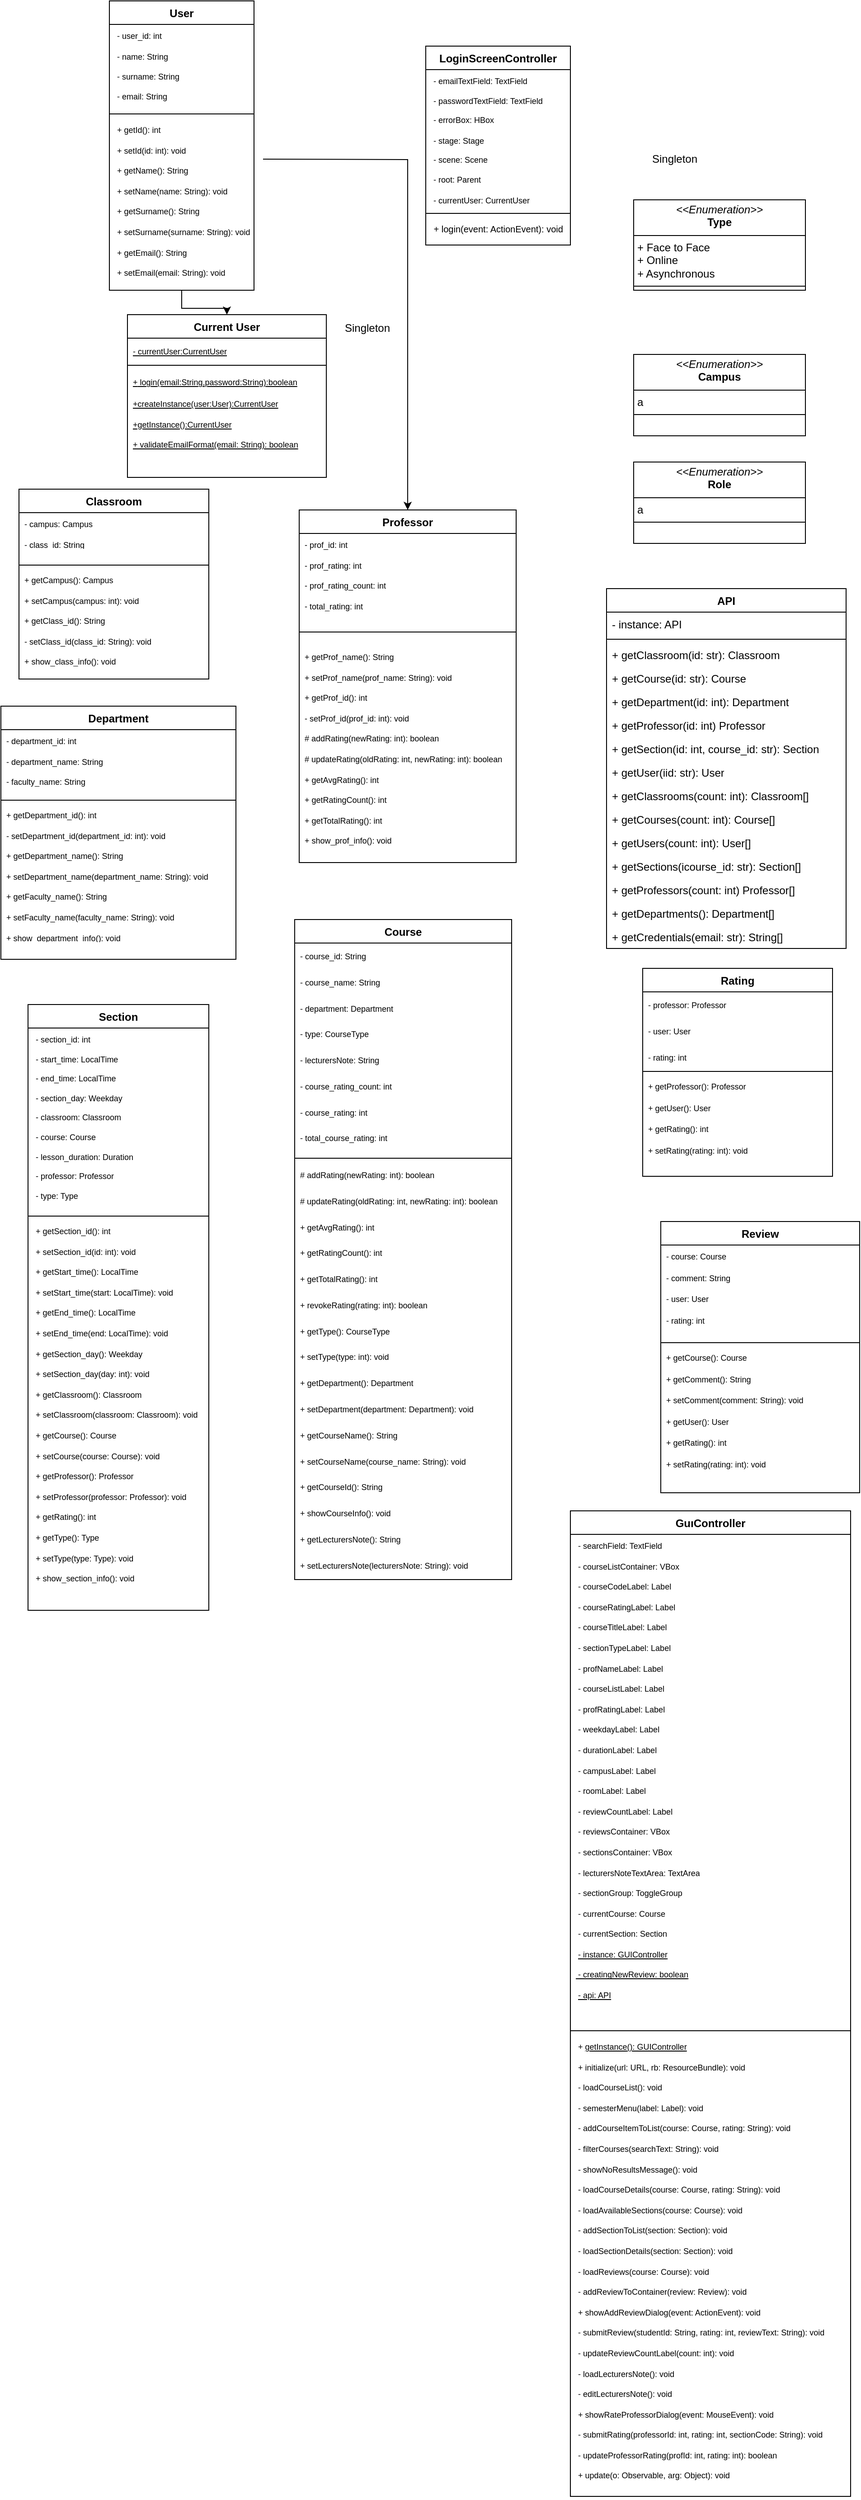 <mxfile version="26.2.14">
  <diagram id="C5RBs43oDa-KdzZeNtuy" name="Page-1">
    <mxGraphModel dx="1869" dy="697" grid="1" gridSize="10" guides="1" tooltips="1" connect="1" arrows="1" fold="1" page="1" pageScale="1" pageWidth="827" pageHeight="1169" math="0" shadow="0">
      <root>
        <mxCell id="WIyWlLk6GJQsqaUBKTNV-0" />
        <mxCell id="WIyWlLk6GJQsqaUBKTNV-1" parent="WIyWlLk6GJQsqaUBKTNV-0" />
        <mxCell id="uD0e1Czk1c7Lgw-P8EDd-15" value="" style="edgeStyle=orthogonalEdgeStyle;rounded=0;orthogonalLoop=1;jettySize=auto;html=1;" parent="WIyWlLk6GJQsqaUBKTNV-1" source="uD0e1Czk1c7Lgw-P8EDd-0" target="uD0e1Czk1c7Lgw-P8EDd-8" edge="1">
          <mxGeometry relative="1" as="geometry" />
        </mxCell>
        <mxCell id="uD0e1Czk1c7Lgw-P8EDd-0" value="User" style="swimlane;fontStyle=1;align=center;verticalAlign=top;childLayout=stackLayout;horizontal=1;startSize=26;horizontalStack=0;resizeParent=1;resizeParentMax=0;resizeLast=0;collapsible=1;marginBottom=0;whiteSpace=wrap;html=1;" parent="WIyWlLk6GJQsqaUBKTNV-1" vertex="1">
          <mxGeometry x="40" width="160" height="320" as="geometry" />
        </mxCell>
        <mxCell id="O3vRXitHIvdmDK4lQGcF-36" value="&lt;div style=&quot;line-height: 90%;&quot;&gt;&lt;div&gt;&lt;font style=&quot;font-size: 9px; line-height: 90%;&quot;&gt;&amp;nbsp;- user_id: int&amp;nbsp; &amp;nbsp; &amp;nbsp; &amp;nbsp; &amp;nbsp; &amp;nbsp; &amp;nbsp; &amp;nbsp; &amp;nbsp; &amp;nbsp;&amp;nbsp;&lt;/font&gt;&lt;/div&gt;&lt;div&gt;&lt;font style=&quot;font-size: 9px;&quot;&gt;&lt;br&gt;&lt;/font&gt;&lt;/div&gt;&lt;div&gt;&lt;font style=&quot;font-size: 9px; line-height: 90%;&quot;&gt;&amp;nbsp;- name: String&amp;nbsp; &amp;nbsp; &amp;nbsp; &amp;nbsp; &amp;nbsp; &amp;nbsp; &amp;nbsp; &amp;nbsp; &amp;nbsp; &amp;nbsp; &amp;nbsp;&lt;/font&gt;&lt;/div&gt;&lt;div&gt;&lt;font style=&quot;font-size: 9px;&quot;&gt;&lt;br&gt;&lt;/font&gt;&lt;/div&gt;&lt;div&gt;&lt;font style=&quot;font-size: 9px; line-height: 90%;&quot;&gt;&amp;nbsp;- surname: String&amp;nbsp;&lt;/font&gt;&lt;/div&gt;&lt;div&gt;&lt;font style=&quot;font-size: 9px; line-height: 90%;&quot;&gt;&amp;nbsp;&amp;nbsp; &amp;nbsp; &amp;nbsp; &amp;nbsp; &amp;nbsp; &amp;nbsp; &amp;nbsp; &amp;nbsp;&amp;nbsp;&lt;/font&gt;&lt;/div&gt;&lt;div&gt;&lt;font style=&quot;font-size: 9px; line-height: 90%;&quot;&gt;&amp;nbsp;- email: String&amp;nbsp;&amp;nbsp;&lt;/font&gt;&lt;/div&gt;&lt;/div&gt;" style="text;strokeColor=none;fillColor=none;align=left;verticalAlign=top;spacingLeft=4;spacingRight=4;overflow=hidden;rotatable=0;points=[[0,0.5],[1,0.5]];portConstraint=eastwest;whiteSpace=wrap;html=1;" parent="uD0e1Czk1c7Lgw-P8EDd-0" vertex="1">
          <mxGeometry y="26" width="160" height="94" as="geometry" />
        </mxCell>
        <mxCell id="O3vRXitHIvdmDK4lQGcF-37" value="" style="line;strokeWidth=1;fillColor=none;align=left;verticalAlign=middle;spacingTop=-1;spacingLeft=3;spacingRight=3;rotatable=0;labelPosition=right;points=[];portConstraint=eastwest;strokeColor=inherit;" parent="uD0e1Czk1c7Lgw-P8EDd-0" vertex="1">
          <mxGeometry y="120" width="160" height="10" as="geometry" />
        </mxCell>
        <mxCell id="O3vRXitHIvdmDK4lQGcF-38" value="&lt;div style=&quot;line-height: 90%;&quot;&gt;&lt;div&gt;&lt;font style=&quot;font-size: 9px; line-height: 90%;&quot;&gt;&amp;nbsp;+ getId(): int&amp;nbsp; &amp;nbsp; &amp;nbsp; &amp;nbsp; &amp;nbsp; &amp;nbsp; &amp;nbsp; &amp;nbsp; &amp;nbsp; &amp;nbsp; &amp;nbsp;&lt;/font&gt;&lt;/div&gt;&lt;div&gt;&lt;font style=&quot;font-size: 9px;&quot;&gt;&lt;br&gt;&lt;/font&gt;&lt;/div&gt;&lt;div&gt;&lt;font style=&quot;font-size: 9px; line-height: 90%;&quot;&gt;&amp;nbsp;+ setId(id: int): void&amp;nbsp; &amp;nbsp; &amp;nbsp; &amp;nbsp; &amp;nbsp; &amp;nbsp; &amp;nbsp;&lt;/font&gt;&lt;/div&gt;&lt;div&gt;&lt;font style=&quot;font-size: 9px;&quot;&gt;&lt;br&gt;&lt;/font&gt;&lt;/div&gt;&lt;div&gt;&lt;font style=&quot;font-size: 9px; line-height: 90%;&quot;&gt;&amp;nbsp;+ getName(): String&amp;nbsp; &amp;nbsp; &amp;nbsp; &amp;nbsp; &amp;nbsp; &amp;nbsp; &amp;nbsp; &amp;nbsp;&amp;nbsp;&lt;/font&gt;&lt;/div&gt;&lt;div&gt;&lt;font style=&quot;font-size: 9px;&quot;&gt;&lt;br&gt;&lt;/font&gt;&lt;/div&gt;&lt;div&gt;&lt;font style=&quot;font-size: 9px; line-height: 90%;&quot;&gt;&amp;nbsp;+ setName(name: String): void&amp;nbsp; &amp;nbsp; &amp;nbsp;&amp;nbsp;&lt;/font&gt;&lt;/div&gt;&lt;div&gt;&lt;font style=&quot;font-size: 9px;&quot;&gt;&lt;br&gt;&lt;/font&gt;&lt;/div&gt;&lt;div&gt;&lt;font style=&quot;font-size: 9px; line-height: 90%;&quot;&gt;&amp;nbsp;+ getSurname(): String&amp;nbsp; &amp;nbsp; &amp;nbsp; &amp;nbsp; &amp;nbsp; &amp;nbsp;&amp;nbsp;&lt;/font&gt;&lt;/div&gt;&lt;div&gt;&lt;font style=&quot;font-size: 9px;&quot;&gt;&lt;br&gt;&lt;/font&gt;&lt;/div&gt;&lt;div&gt;&lt;font style=&quot;font-size: 9px; line-height: 90%;&quot;&gt;&amp;nbsp;+ setSurname(surname: String): void&lt;/font&gt;&lt;/div&gt;&lt;div&gt;&lt;font style=&quot;font-size: 9px;&quot;&gt;&lt;br&gt;&lt;/font&gt;&lt;/div&gt;&lt;div&gt;&lt;font style=&quot;font-size: 9px; line-height: 90%;&quot;&gt;&amp;nbsp;+ getEmail(): String&amp;nbsp; &amp;nbsp; &amp;nbsp; &amp;nbsp; &amp;nbsp; &amp;nbsp; &amp;nbsp; &amp;nbsp;&lt;/font&gt;&lt;/div&gt;&lt;div&gt;&lt;font style=&quot;font-size: 9px;&quot;&gt;&lt;br&gt;&lt;/font&gt;&lt;/div&gt;&lt;div&gt;&lt;font style=&quot;font-size: 9px; line-height: 90%;&quot;&gt;&amp;nbsp;+ setEmail(email: String): void&amp;nbsp; &amp;nbsp;&amp;nbsp;&lt;/font&gt;&lt;/div&gt;&lt;/div&gt;" style="text;strokeColor=none;fillColor=none;align=left;verticalAlign=top;spacingLeft=4;spacingRight=4;overflow=hidden;rotatable=0;points=[[0,0.5],[1,0.5]];portConstraint=eastwest;whiteSpace=wrap;html=1;" parent="uD0e1Czk1c7Lgw-P8EDd-0" vertex="1">
          <mxGeometry y="130" width="160" height="190" as="geometry" />
        </mxCell>
        <mxCell id="uD0e1Czk1c7Lgw-P8EDd-8" value="Current User" style="swimlane;fontStyle=1;align=center;verticalAlign=top;childLayout=stackLayout;horizontal=1;startSize=26;horizontalStack=0;resizeParent=1;resizeParentMax=0;resizeLast=0;collapsible=1;marginBottom=0;whiteSpace=wrap;html=1;" parent="WIyWlLk6GJQsqaUBKTNV-1" vertex="1">
          <mxGeometry x="60" y="347" width="220" height="180" as="geometry" />
        </mxCell>
        <mxCell id="uD0e1Czk1c7Lgw-P8EDd-9" value="&lt;div&gt;&lt;u&gt;&lt;font style=&quot;font-size: 9px; line-height: 90%;&quot;&gt;- currentUser:CurrentUser&lt;/font&gt;&lt;/u&gt;&lt;/div&gt;" style="text;strokeColor=none;fillColor=none;align=left;verticalAlign=top;spacingLeft=4;spacingRight=4;overflow=hidden;rotatable=0;points=[[0,0.5],[1,0.5]];portConstraint=eastwest;whiteSpace=wrap;html=1;" parent="uD0e1Czk1c7Lgw-P8EDd-8" vertex="1">
          <mxGeometry y="26" width="220" height="26" as="geometry" />
        </mxCell>
        <mxCell id="uD0e1Czk1c7Lgw-P8EDd-13" value="" style="line;strokeWidth=1;fillColor=none;align=left;verticalAlign=middle;spacingTop=-1;spacingLeft=3;spacingRight=3;rotatable=0;labelPosition=right;points=[];portConstraint=eastwest;strokeColor=inherit;" parent="uD0e1Czk1c7Lgw-P8EDd-8" vertex="1">
          <mxGeometry y="52" width="220" height="8" as="geometry" />
        </mxCell>
        <mxCell id="uD0e1Czk1c7Lgw-P8EDd-14" value="&lt;font style=&quot;font-size: 9px;&quot;&gt;&lt;u style=&quot;line-height: 90%;&quot;&gt;&lt;font&gt;+&lt;/font&gt;&lt;font&gt; login(email:String,password:String):boolean&lt;/font&gt;&lt;/u&gt;&lt;/font&gt;" style="text;strokeColor=none;fillColor=none;align=left;verticalAlign=top;spacingLeft=4;spacingRight=4;overflow=hidden;rotatable=0;points=[[0,0.5],[1,0.5]];portConstraint=eastwest;whiteSpace=wrap;html=1;" parent="uD0e1Czk1c7Lgw-P8EDd-8" vertex="1">
          <mxGeometry y="60" width="220" height="26" as="geometry" />
        </mxCell>
        <mxCell id="uD0e1Czk1c7Lgw-P8EDd-27" value="&lt;div style=&quot;line-height: 90%;&quot;&gt;&lt;u&gt;&lt;font style=&quot;font-size: 9px; line-height: 90%;&quot;&gt;+createInstance(user:User):CurrentUser&lt;/font&gt;&lt;/u&gt;&lt;div&gt;&lt;div&gt;&lt;u&gt;&lt;font style=&quot;font-size: 9px;&quot;&gt;&lt;br&gt;&lt;/font&gt;&lt;/u&gt;&lt;/div&gt;&lt;div&gt;&lt;u&gt;&lt;font style=&quot;font-size: 9px; line-height: 90%;&quot;&gt;+getInstance():CurrentUser&lt;/font&gt;&lt;/u&gt;&lt;/div&gt;&lt;/div&gt;&lt;div&gt;&lt;u&gt;&lt;font style=&quot;font-size: 9px;&quot;&gt;&lt;br&gt;&lt;/font&gt;&lt;/u&gt;&lt;/div&gt;&lt;div&gt;&lt;div&gt;&lt;u&gt;&lt;font style=&quot;font-size: 9px; line-height: 90%;&quot;&gt;+ validateEmailFormat(email: String): boolean&lt;/font&gt;&lt;/u&gt;&lt;/div&gt;&lt;/div&gt;&lt;div&gt;&lt;u&gt;&lt;font style=&quot;font-size: 9px;&quot;&gt;&lt;br&gt;&lt;/font&gt;&lt;/u&gt;&lt;/div&gt;&lt;div&gt;&lt;u&gt;&lt;font style=&quot;font-size: 9px;&quot;&gt;&lt;br&gt;&lt;/font&gt;&lt;/u&gt;&lt;/div&gt;&lt;div&gt;&lt;/div&gt;&lt;/div&gt;" style="text;strokeColor=none;fillColor=none;align=left;verticalAlign=top;spacingLeft=4;spacingRight=4;overflow=hidden;rotatable=0;points=[[0,0.5],[1,0.5]];portConstraint=eastwest;whiteSpace=wrap;html=1;" parent="uD0e1Czk1c7Lgw-P8EDd-8" vertex="1">
          <mxGeometry y="86" width="220" height="94" as="geometry" />
        </mxCell>
        <mxCell id="uD0e1Czk1c7Lgw-P8EDd-16" value="Singleton" style="text;html=1;align=center;verticalAlign=middle;resizable=0;points=[];autosize=1;strokeColor=none;fillColor=none;" parent="WIyWlLk6GJQsqaUBKTNV-1" vertex="1">
          <mxGeometry x="290" y="347" width="70" height="30" as="geometry" />
        </mxCell>
        <mxCell id="uD0e1Czk1c7Lgw-P8EDd-18" value="API" style="swimlane;fontStyle=1;align=center;verticalAlign=top;childLayout=stackLayout;horizontal=1;startSize=26;horizontalStack=0;resizeParent=1;resizeParentMax=0;resizeLast=0;collapsible=1;marginBottom=0;whiteSpace=wrap;html=1;" parent="WIyWlLk6GJQsqaUBKTNV-1" vertex="1">
          <mxGeometry x="590" y="650" width="265" height="398" as="geometry" />
        </mxCell>
        <mxCell id="uD0e1Czk1c7Lgw-P8EDd-19" value="&lt;div&gt;- instance: API&lt;/div&gt;" style="text;strokeColor=none;fillColor=none;align=left;verticalAlign=top;spacingLeft=4;spacingRight=4;overflow=hidden;rotatable=0;points=[[0,0.5],[1,0.5]];portConstraint=eastwest;whiteSpace=wrap;html=1;" parent="uD0e1Czk1c7Lgw-P8EDd-18" vertex="1">
          <mxGeometry y="26" width="265" height="26" as="geometry" />
        </mxCell>
        <mxCell id="uD0e1Czk1c7Lgw-P8EDd-23" value="" style="line;strokeWidth=1;fillColor=none;align=left;verticalAlign=middle;spacingTop=-1;spacingLeft=3;spacingRight=3;rotatable=0;labelPosition=right;points=[];portConstraint=eastwest;strokeColor=inherit;" parent="uD0e1Czk1c7Lgw-P8EDd-18" vertex="1">
          <mxGeometry y="52" width="265" height="8" as="geometry" />
        </mxCell>
        <mxCell id="uD0e1Czk1c7Lgw-P8EDd-24" value="+ getClassroom(id: str): Classroom" style="text;strokeColor=none;fillColor=none;align=left;verticalAlign=top;spacingLeft=4;spacingRight=4;overflow=hidden;rotatable=0;points=[[0,0.5],[1,0.5]];portConstraint=eastwest;whiteSpace=wrap;html=1;" parent="uD0e1Czk1c7Lgw-P8EDd-18" vertex="1">
          <mxGeometry y="60" width="265" height="26" as="geometry" />
        </mxCell>
        <mxCell id="O3vRXitHIvdmDK4lQGcF-90" value="+ getCourse(id: str): Course" style="text;strokeColor=none;fillColor=none;align=left;verticalAlign=top;spacingLeft=4;spacingRight=4;overflow=hidden;rotatable=0;points=[[0,0.5],[1,0.5]];portConstraint=eastwest;whiteSpace=wrap;html=1;" parent="uD0e1Czk1c7Lgw-P8EDd-18" vertex="1">
          <mxGeometry y="86" width="265" height="26" as="geometry" />
        </mxCell>
        <mxCell id="O3vRXitHIvdmDK4lQGcF-93" value="+ getDepartment(id: int): Department" style="text;strokeColor=none;fillColor=none;align=left;verticalAlign=top;spacingLeft=4;spacingRight=4;overflow=hidden;rotatable=0;points=[[0,0.5],[1,0.5]];portConstraint=eastwest;whiteSpace=wrap;html=1;" parent="uD0e1Czk1c7Lgw-P8EDd-18" vertex="1">
          <mxGeometry y="112" width="265" height="26" as="geometry" />
        </mxCell>
        <mxCell id="O3vRXitHIvdmDK4lQGcF-91" value="+ getProfessor(id: int) Professor" style="text;strokeColor=none;fillColor=none;align=left;verticalAlign=top;spacingLeft=4;spacingRight=4;overflow=hidden;rotatable=0;points=[[0,0.5],[1,0.5]];portConstraint=eastwest;whiteSpace=wrap;html=1;" parent="uD0e1Czk1c7Lgw-P8EDd-18" vertex="1">
          <mxGeometry y="138" width="265" height="26" as="geometry" />
        </mxCell>
        <mxCell id="O3vRXitHIvdmDK4lQGcF-92" value="+ getSection(id: int, course_id: str): Section" style="text;strokeColor=none;fillColor=none;align=left;verticalAlign=top;spacingLeft=4;spacingRight=4;overflow=hidden;rotatable=0;points=[[0,0.5],[1,0.5]];portConstraint=eastwest;whiteSpace=wrap;html=1;" parent="uD0e1Czk1c7Lgw-P8EDd-18" vertex="1">
          <mxGeometry y="164" width="265" height="26" as="geometry" />
        </mxCell>
        <mxCell id="O3vRXitHIvdmDK4lQGcF-94" value="&lt;div&gt;+ getUser(iid: str): User&lt;/div&gt;" style="text;strokeColor=none;fillColor=none;align=left;verticalAlign=top;spacingLeft=4;spacingRight=4;overflow=hidden;rotatable=0;points=[[0,0.5],[1,0.5]];portConstraint=eastwest;whiteSpace=wrap;html=1;" parent="uD0e1Czk1c7Lgw-P8EDd-18" vertex="1">
          <mxGeometry y="190" width="265" height="26" as="geometry" />
        </mxCell>
        <mxCell id="O3vRXitHIvdmDK4lQGcF-97" value="+ getClassrooms(count: int): Classroom[]" style="text;strokeColor=none;fillColor=none;align=left;verticalAlign=top;spacingLeft=4;spacingRight=4;overflow=hidden;rotatable=0;points=[[0,0.5],[1,0.5]];portConstraint=eastwest;whiteSpace=wrap;html=1;" parent="uD0e1Czk1c7Lgw-P8EDd-18" vertex="1">
          <mxGeometry y="216" width="265" height="26" as="geometry" />
        </mxCell>
        <mxCell id="O3vRXitHIvdmDK4lQGcF-98" value="&lt;div&gt;+ getCourses(count: int): Course[]&lt;/div&gt;&lt;div&gt;&lt;br&gt;&lt;/div&gt;" style="text;strokeColor=none;fillColor=none;align=left;verticalAlign=top;spacingLeft=4;spacingRight=4;overflow=hidden;rotatable=0;points=[[0,0.5],[1,0.5]];portConstraint=eastwest;whiteSpace=wrap;html=1;" parent="uD0e1Czk1c7Lgw-P8EDd-18" vertex="1">
          <mxGeometry y="242" width="265" height="26" as="geometry" />
        </mxCell>
        <mxCell id="O3vRXitHIvdmDK4lQGcF-102" value="&lt;div&gt;+ getUsers(count: int): User[]&lt;/div&gt;" style="text;strokeColor=none;fillColor=none;align=left;verticalAlign=top;spacingLeft=4;spacingRight=4;overflow=hidden;rotatable=0;points=[[0,0.5],[1,0.5]];portConstraint=eastwest;whiteSpace=wrap;html=1;" parent="uD0e1Czk1c7Lgw-P8EDd-18" vertex="1">
          <mxGeometry y="268" width="265" height="26" as="geometry" />
        </mxCell>
        <mxCell id="O3vRXitHIvdmDK4lQGcF-101" value="+ getSections(icourse_id: str): Section[]" style="text;strokeColor=none;fillColor=none;align=left;verticalAlign=top;spacingLeft=4;spacingRight=4;overflow=hidden;rotatable=0;points=[[0,0.5],[1,0.5]];portConstraint=eastwest;whiteSpace=wrap;html=1;" parent="uD0e1Czk1c7Lgw-P8EDd-18" vertex="1">
          <mxGeometry y="294" width="265" height="26" as="geometry" />
        </mxCell>
        <mxCell id="O3vRXitHIvdmDK4lQGcF-100" value="+ getProfessors(count: int) Professor[]" style="text;strokeColor=none;fillColor=none;align=left;verticalAlign=top;spacingLeft=4;spacingRight=4;overflow=hidden;rotatable=0;points=[[0,0.5],[1,0.5]];portConstraint=eastwest;whiteSpace=wrap;html=1;" parent="uD0e1Czk1c7Lgw-P8EDd-18" vertex="1">
          <mxGeometry y="320" width="265" height="26" as="geometry" />
        </mxCell>
        <mxCell id="O3vRXitHIvdmDK4lQGcF-99" value="+ getDepartments(): Department[]" style="text;strokeColor=none;fillColor=none;align=left;verticalAlign=top;spacingLeft=4;spacingRight=4;overflow=hidden;rotatable=0;points=[[0,0.5],[1,0.5]];portConstraint=eastwest;whiteSpace=wrap;html=1;" parent="uD0e1Czk1c7Lgw-P8EDd-18" vertex="1">
          <mxGeometry y="346" width="265" height="26" as="geometry" />
        </mxCell>
        <mxCell id="O3vRXitHIvdmDK4lQGcF-103" value="&lt;div&gt;+ getCredentials(email: str): String[]&lt;/div&gt;" style="text;strokeColor=none;fillColor=none;align=left;verticalAlign=top;spacingLeft=4;spacingRight=4;overflow=hidden;rotatable=0;points=[[0,0.5],[1,0.5]];portConstraint=eastwest;whiteSpace=wrap;html=1;" parent="uD0e1Czk1c7Lgw-P8EDd-18" vertex="1">
          <mxGeometry y="372" width="265" height="26" as="geometry" />
        </mxCell>
        <mxCell id="uD0e1Czk1c7Lgw-P8EDd-25" value="Singleton" style="text;html=1;align=center;verticalAlign=middle;resizable=0;points=[];autosize=1;strokeColor=none;fillColor=none;" parent="WIyWlLk6GJQsqaUBKTNV-1" vertex="1">
          <mxGeometry x="630" y="160" width="70" height="30" as="geometry" />
        </mxCell>
        <mxCell id="uD0e1Czk1c7Lgw-P8EDd-29" value="Course" style="swimlane;fontStyle=1;align=center;verticalAlign=top;childLayout=stackLayout;horizontal=1;startSize=26;horizontalStack=0;resizeParent=1;resizeParentMax=0;resizeLast=0;collapsible=1;marginBottom=0;whiteSpace=wrap;html=1;" parent="WIyWlLk6GJQsqaUBKTNV-1" vertex="1">
          <mxGeometry x="245" y="1016" width="240" height="730" as="geometry" />
        </mxCell>
        <mxCell id="uD0e1Czk1c7Lgw-P8EDd-30" value="&lt;div&gt;&lt;font style=&quot;font-size: 9px;&quot;&gt;- course_id: String&lt;/font&gt;&lt;/div&gt;&lt;div&gt;&lt;font style=&quot;font-size: 9px;&quot;&gt;&lt;br&gt;&lt;/font&gt;&lt;/div&gt;&lt;div&gt;&lt;font style=&quot;font-size: 9px;&quot;&gt;- course_name: String&lt;/font&gt;&lt;/div&gt;&lt;div&gt;&lt;font style=&quot;font-size: 9px;&quot;&gt;&lt;br&gt;&lt;/font&gt;&lt;/div&gt;&lt;div&gt;&lt;font style=&quot;font-size: 9px;&quot;&gt;- department: Department&lt;/font&gt;&lt;/div&gt;&lt;div&gt;&lt;font style=&quot;font-size: 9px;&quot;&gt;&lt;br&gt;&lt;/font&gt;&lt;/div&gt;&lt;div&gt;&lt;font style=&quot;font-size: 9px;&quot;&gt;- type: CourseType&lt;/font&gt;&lt;/div&gt;&lt;div&gt;&lt;font style=&quot;font-size: 9px;&quot;&gt;&lt;br&gt;&lt;/font&gt;&lt;/div&gt;&lt;div&gt;&lt;font style=&quot;font-size: 9px;&quot;&gt;- lecturersNote: String&lt;/font&gt;&lt;/div&gt;&lt;div&gt;&lt;font style=&quot;font-size: 9px;&quot;&gt;&lt;br&gt;&lt;/font&gt;&lt;/div&gt;&lt;div&gt;&lt;font style=&quot;font-size: 9px;&quot;&gt;- course_rating_count: int&lt;/font&gt;&lt;/div&gt;&lt;div&gt;&lt;font style=&quot;font-size: 9px;&quot;&gt;&lt;br&gt;&lt;/font&gt;&lt;/div&gt;&lt;div&gt;&lt;font style=&quot;font-size: 9px;&quot;&gt;- course_rating: int&lt;/font&gt;&lt;/div&gt;&lt;div&gt;&lt;font style=&quot;font-size: 9px;&quot;&gt;&lt;br&gt;&lt;/font&gt;&lt;/div&gt;&lt;div&gt;&lt;font style=&quot;font-size: 9px;&quot;&gt;- total_course_rating: int&lt;/font&gt;&lt;/div&gt;" style="text;strokeColor=none;fillColor=none;align=left;verticalAlign=top;spacingLeft=4;spacingRight=4;overflow=hidden;rotatable=0;points=[[0,0.5],[1,0.5]];portConstraint=eastwest;whiteSpace=wrap;html=1;" parent="uD0e1Czk1c7Lgw-P8EDd-29" vertex="1">
          <mxGeometry y="26" width="240" height="234" as="geometry" />
        </mxCell>
        <mxCell id="uD0e1Czk1c7Lgw-P8EDd-31" value="" style="line;strokeWidth=1;fillColor=none;align=left;verticalAlign=middle;spacingTop=-1;spacingLeft=3;spacingRight=3;rotatable=0;labelPosition=right;points=[];portConstraint=eastwest;strokeColor=inherit;" parent="uD0e1Czk1c7Lgw-P8EDd-29" vertex="1">
          <mxGeometry y="260" width="240" height="8" as="geometry" />
        </mxCell>
        <mxCell id="uD0e1Czk1c7Lgw-P8EDd-32" value="&lt;div&gt;&lt;font style=&quot;font-size: 9px;&quot;&gt;# addRating(newRating: int): boolean&amp;nbsp;&amp;nbsp;&lt;/font&gt;&lt;/div&gt;&lt;div&gt;&lt;font style=&quot;font-size: 9px;&quot;&gt;&lt;br&gt;&lt;/font&gt;&lt;/div&gt;&lt;div&gt;&lt;font style=&quot;font-size: 9px;&quot;&gt;# updateRating(oldRating: int, newRating: int): boolean&lt;/font&gt;&lt;/div&gt;&lt;div&gt;&lt;font style=&quot;font-size: 9px;&quot;&gt;&amp;nbsp;&amp;nbsp;&lt;/font&gt;&lt;/div&gt;&lt;div&gt;&lt;font style=&quot;font-size: 9px;&quot;&gt;+ getAvgRating(): int&lt;/font&gt;&lt;/div&gt;&lt;div&gt;&lt;font style=&quot;font-size: 9px;&quot;&gt;&amp;nbsp;&amp;nbsp;&lt;/font&gt;&lt;/div&gt;&lt;div&gt;&lt;font style=&quot;font-size: 9px;&quot;&gt;+ getRatingCount(): int&lt;/font&gt;&lt;/div&gt;&lt;div&gt;&lt;font style=&quot;font-size: 9px;&quot;&gt;&amp;nbsp;&amp;nbsp;&lt;/font&gt;&lt;/div&gt;&lt;div&gt;&lt;font style=&quot;font-size: 9px;&quot;&gt;+ getTotalRating(): int&lt;/font&gt;&lt;/div&gt;&lt;div&gt;&lt;font style=&quot;font-size: 9px;&quot;&gt;&amp;nbsp;&amp;nbsp;&lt;/font&gt;&lt;/div&gt;&lt;div&gt;&lt;font style=&quot;font-size: 9px;&quot;&gt;+ revokeRating(rating: int): boolean&lt;/font&gt;&lt;/div&gt;&lt;div&gt;&lt;font style=&quot;font-size: 9px;&quot;&gt;&amp;nbsp;&amp;nbsp;&lt;/font&gt;&lt;/div&gt;&lt;div&gt;&lt;font style=&quot;font-size: 9px;&quot;&gt;+ getType(): CourseType&lt;/font&gt;&lt;/div&gt;&lt;div&gt;&lt;font style=&quot;font-size: 9px;&quot;&gt;&amp;nbsp;&amp;nbsp;&lt;/font&gt;&lt;/div&gt;&lt;div&gt;&lt;font style=&quot;font-size: 9px;&quot;&gt;+ setType(type: int): void&lt;/font&gt;&lt;/div&gt;&lt;div&gt;&lt;font style=&quot;font-size: 9px;&quot;&gt;&amp;nbsp;&amp;nbsp;&lt;/font&gt;&lt;/div&gt;&lt;div&gt;&lt;font style=&quot;font-size: 9px;&quot;&gt;+ getDepartment(): Department&amp;nbsp;&lt;/font&gt;&lt;/div&gt;&lt;div&gt;&lt;font style=&quot;font-size: 9px;&quot;&gt;&amp;nbsp;&lt;/font&gt;&lt;/div&gt;&lt;div&gt;&lt;font style=&quot;font-size: 9px;&quot;&gt;+ setDepartment(department: Department): void&lt;/font&gt;&lt;/div&gt;&lt;div&gt;&lt;font style=&quot;font-size: 9px;&quot;&gt;&amp;nbsp;&amp;nbsp;&lt;/font&gt;&lt;/div&gt;&lt;div&gt;&lt;font style=&quot;font-size: 9px;&quot;&gt;+ getCourseName(): String&lt;/font&gt;&lt;/div&gt;&lt;div&gt;&lt;font style=&quot;font-size: 9px;&quot;&gt;&amp;nbsp;&amp;nbsp;&lt;/font&gt;&lt;/div&gt;&lt;div&gt;&lt;font style=&quot;font-size: 9px;&quot;&gt;+ setCourseName(course_name: String): void&lt;/font&gt;&lt;/div&gt;&lt;div&gt;&lt;font style=&quot;font-size: 9px;&quot;&gt;&amp;nbsp;&amp;nbsp;&lt;/font&gt;&lt;/div&gt;&lt;div&gt;&lt;font style=&quot;font-size: 9px;&quot;&gt;+ getCourseId(): String&lt;/font&gt;&lt;/div&gt;&lt;div&gt;&lt;font style=&quot;font-size: 9px;&quot;&gt;&amp;nbsp;&amp;nbsp;&lt;/font&gt;&lt;/div&gt;&lt;div&gt;&lt;font style=&quot;font-size: 9px;&quot;&gt;+ showCourseInfo(): void&lt;/font&gt;&lt;/div&gt;&lt;div&gt;&lt;font style=&quot;font-size: 9px;&quot;&gt;&amp;nbsp;&amp;nbsp;&lt;/font&gt;&lt;/div&gt;&lt;div&gt;&lt;font style=&quot;font-size: 9px;&quot;&gt;+ getLecturersNote(): String&lt;/font&gt;&lt;/div&gt;&lt;div&gt;&lt;font style=&quot;font-size: 9px;&quot;&gt;&amp;nbsp;&amp;nbsp;&lt;/font&gt;&lt;/div&gt;&lt;div&gt;&lt;font style=&quot;font-size: 9px;&quot;&gt;+ setLecturersNote(lecturersNote: String): void&lt;/font&gt;&lt;/div&gt;" style="text;strokeColor=none;fillColor=none;align=left;verticalAlign=top;spacingLeft=4;spacingRight=4;overflow=hidden;rotatable=0;points=[[0,0.5],[1,0.5]];portConstraint=eastwest;whiteSpace=wrap;html=1;" parent="uD0e1Czk1c7Lgw-P8EDd-29" vertex="1">
          <mxGeometry y="268" width="240" height="462" as="geometry" />
        </mxCell>
        <mxCell id="O3vRXitHIvdmDK4lQGcF-0" value="&lt;p style=&quot;margin:0px;margin-top:4px;text-align:center;&quot;&gt;&lt;i&gt;&amp;lt;&amp;lt;Enumeration&amp;gt;&amp;gt;&lt;/i&gt;&lt;br&gt;&lt;b&gt;Type&lt;/b&gt;&lt;/p&gt;&lt;hr size=&quot;1&quot; style=&quot;border-style:solid;&quot;&gt;&lt;p style=&quot;margin:0px;margin-left:4px;&quot;&gt;+ Face to Face&lt;/p&gt;&lt;p style=&quot;margin:0px;margin-left:4px;&quot;&gt;+ Online&lt;/p&gt;&lt;p style=&quot;margin:0px;margin-left:4px;&quot;&gt;+ Asynchronous&lt;/p&gt;&lt;hr size=&quot;1&quot; style=&quot;border-style:solid;&quot;&gt;" style="verticalAlign=top;align=left;overflow=fill;html=1;whiteSpace=wrap;" parent="WIyWlLk6GJQsqaUBKTNV-1" vertex="1">
          <mxGeometry x="620" y="220" width="190" height="100" as="geometry" />
        </mxCell>
        <mxCell id="O3vRXitHIvdmDK4lQGcF-3" value="&lt;p style=&quot;margin:0px;margin-top:4px;text-align:center;&quot;&gt;&lt;i&gt;&amp;lt;&amp;lt;&lt;/i&gt;&lt;i&gt;Enumeration&lt;/i&gt;&lt;i&gt;&amp;gt;&amp;gt;&lt;/i&gt;&lt;br&gt;&lt;b&gt;Campus&lt;/b&gt;&lt;/p&gt;&lt;hr size=&quot;1&quot; style=&quot;border-style:solid;&quot;&gt;&lt;p style=&quot;margin:0px;margin-left:4px;&quot;&gt;a&lt;/p&gt;&lt;hr size=&quot;1&quot; style=&quot;border-style:solid;&quot;&gt;" style="verticalAlign=top;align=left;overflow=fill;html=1;whiteSpace=wrap;" parent="WIyWlLk6GJQsqaUBKTNV-1" vertex="1">
          <mxGeometry x="620" y="391" width="190" height="90" as="geometry" />
        </mxCell>
        <mxCell id="O3vRXitHIvdmDK4lQGcF-4" value="Classroom" style="swimlane;fontStyle=1;align=center;verticalAlign=top;childLayout=stackLayout;horizontal=1;startSize=26;horizontalStack=0;resizeParent=1;resizeParentMax=0;resizeLast=0;collapsible=1;marginBottom=0;whiteSpace=wrap;html=1;" parent="WIyWlLk6GJQsqaUBKTNV-1" vertex="1">
          <mxGeometry x="-60" y="540" width="210" height="210" as="geometry" />
        </mxCell>
        <mxCell id="O3vRXitHIvdmDK4lQGcF-5" value="&lt;div style=&quot;line-height: 90%;&quot;&gt;&lt;div&gt;&lt;font style=&quot;font-size: 9px; line-height: 90%;&quot;&gt;- campus: Campus&amp;nbsp;&amp;nbsp;&lt;/font&gt;&lt;/div&gt;&lt;div&gt;&lt;font style=&quot;font-size: 9px;&quot;&gt;&lt;br&gt;&lt;/font&gt;&lt;/div&gt;&lt;div&gt;&lt;font style=&quot;font-size: 9px; line-height: 90%;&quot;&gt;- class_id: String&amp;nbsp;&lt;/font&gt;&lt;/div&gt;&lt;/div&gt;" style="text;strokeColor=none;fillColor=none;align=left;verticalAlign=top;spacingLeft=4;spacingRight=4;overflow=hidden;rotatable=0;points=[[0,0.5],[1,0.5]];portConstraint=eastwest;whiteSpace=wrap;html=1;" parent="O3vRXitHIvdmDK4lQGcF-4" vertex="1">
          <mxGeometry y="26" width="210" height="54" as="geometry" />
        </mxCell>
        <mxCell id="O3vRXitHIvdmDK4lQGcF-9" value="" style="line;strokeWidth=1;fillColor=none;align=left;verticalAlign=middle;spacingTop=-1;spacingLeft=3;spacingRight=3;rotatable=0;labelPosition=right;points=[];portConstraint=eastwest;strokeColor=inherit;" parent="O3vRXitHIvdmDK4lQGcF-4" vertex="1">
          <mxGeometry y="80" width="210" height="8" as="geometry" />
        </mxCell>
        <mxCell id="O3vRXitHIvdmDK4lQGcF-10" value="&lt;div style=&quot;line-height: 90%;&quot;&gt;&lt;div&gt;&lt;font style=&quot;font-size: 9px; line-height: 90%;&quot;&gt;+ getCampus(): Campus&amp;nbsp;&amp;nbsp;&lt;/font&gt;&lt;/div&gt;&lt;div&gt;&lt;font style=&quot;font-size: 9px;&quot;&gt;&lt;br&gt;&lt;/font&gt;&lt;/div&gt;&lt;div&gt;&lt;font style=&quot;font-size: 9px; line-height: 90%;&quot;&gt;+ setCampus(campus: int): void&amp;nbsp;&amp;nbsp;&lt;/font&gt;&lt;/div&gt;&lt;div&gt;&lt;font style=&quot;font-size: 9px;&quot;&gt;&lt;br&gt;&lt;/font&gt;&lt;/div&gt;&lt;div&gt;&lt;font style=&quot;font-size: 9px; line-height: 90%;&quot;&gt;+ getClass_id(): String&amp;nbsp;&amp;nbsp;&lt;/font&gt;&lt;/div&gt;&lt;div&gt;&lt;font style=&quot;font-size: 9px;&quot;&gt;&lt;br&gt;&lt;/font&gt;&lt;/div&gt;&lt;div&gt;&lt;font style=&quot;font-size: 9px; line-height: 90%;&quot;&gt;- setClass_id(class_id: String): void&amp;nbsp;&amp;nbsp;&lt;/font&gt;&lt;/div&gt;&lt;div&gt;&lt;font style=&quot;font-size: 9px;&quot;&gt;&lt;br&gt;&lt;/font&gt;&lt;/div&gt;&lt;div&gt;&lt;font style=&quot;font-size: 9px; line-height: 90%;&quot;&gt;+ show_class_info(): void&amp;nbsp;&amp;nbsp;&lt;/font&gt;&lt;/div&gt;&lt;/div&gt;" style="text;strokeColor=none;fillColor=none;align=left;verticalAlign=top;spacingLeft=4;spacingRight=4;overflow=hidden;rotatable=0;points=[[0,0.5],[1,0.5]];portConstraint=eastwest;whiteSpace=wrap;html=1;" parent="O3vRXitHIvdmDK4lQGcF-4" vertex="1">
          <mxGeometry y="88" width="210" height="122" as="geometry" />
        </mxCell>
        <mxCell id="O3vRXitHIvdmDK4lQGcF-11" value="Department" style="swimlane;fontStyle=1;align=center;verticalAlign=top;childLayout=stackLayout;horizontal=1;startSize=26;horizontalStack=0;resizeParent=1;resizeParentMax=0;resizeLast=0;collapsible=1;marginBottom=0;whiteSpace=wrap;html=1;" parent="WIyWlLk6GJQsqaUBKTNV-1" vertex="1">
          <mxGeometry x="-80" y="780" width="260" height="280" as="geometry" />
        </mxCell>
        <mxCell id="O3vRXitHIvdmDK4lQGcF-12" value="&lt;div style=&quot;line-height: 90%;&quot;&gt;&lt;div&gt;&lt;font style=&quot;font-size: 9px; line-height: 90%;&quot;&gt;- department_id: int&amp;nbsp;&amp;nbsp;&lt;/font&gt;&lt;/div&gt;&lt;div&gt;&lt;font style=&quot;font-size: 9px;&quot;&gt;&lt;br&gt;&lt;/font&gt;&lt;/div&gt;&lt;div&gt;&lt;font style=&quot;font-size: 9px; line-height: 90%;&quot;&gt;- department_name: String&amp;nbsp;&amp;nbsp;&lt;/font&gt;&lt;/div&gt;&lt;div&gt;&lt;font style=&quot;font-size: 9px;&quot;&gt;&lt;br&gt;&lt;/font&gt;&lt;/div&gt;&lt;div&gt;&lt;font style=&quot;font-size: 9px; line-height: 90%;&quot;&gt;- faculty_name: String&amp;nbsp;&lt;/font&gt;&lt;/div&gt;&lt;/div&gt;" style="text;strokeColor=none;fillColor=none;align=left;verticalAlign=top;spacingLeft=4;spacingRight=4;overflow=hidden;rotatable=0;points=[[0,0.5],[1,0.5]];portConstraint=eastwest;whiteSpace=wrap;html=1;" parent="O3vRXitHIvdmDK4lQGcF-11" vertex="1">
          <mxGeometry y="26" width="260" height="74" as="geometry" />
        </mxCell>
        <mxCell id="O3vRXitHIvdmDK4lQGcF-14" value="" style="line;strokeWidth=1;fillColor=none;align=left;verticalAlign=middle;spacingTop=-1;spacingLeft=3;spacingRight=3;rotatable=0;labelPosition=right;points=[];portConstraint=eastwest;strokeColor=inherit;" parent="O3vRXitHIvdmDK4lQGcF-11" vertex="1">
          <mxGeometry y="100" width="260" height="8" as="geometry" />
        </mxCell>
        <mxCell id="O3vRXitHIvdmDK4lQGcF-15" value="&lt;div style=&quot;line-height: 90%;&quot;&gt;&lt;div&gt;&lt;font style=&quot;font-size: 9px; line-height: 90%;&quot;&gt;+ getDepartment_id(): int&amp;nbsp;&amp;nbsp;&lt;/font&gt;&lt;/div&gt;&lt;div&gt;&lt;font style=&quot;font-size: 9px;&quot;&gt;&lt;br&gt;&lt;/font&gt;&lt;/div&gt;&lt;div&gt;&lt;font style=&quot;font-size: 9px; line-height: 90%;&quot;&gt;- setDepartment_id(department_id: int): void&amp;nbsp;&amp;nbsp;&lt;/font&gt;&lt;/div&gt;&lt;div&gt;&lt;font style=&quot;font-size: 9px;&quot;&gt;&lt;br&gt;&lt;/font&gt;&lt;/div&gt;&lt;div&gt;&lt;font style=&quot;font-size: 9px; line-height: 90%;&quot;&gt;+ getDepartment_name(): String&amp;nbsp;&amp;nbsp;&lt;/font&gt;&lt;/div&gt;&lt;div&gt;&lt;font style=&quot;font-size: 9px;&quot;&gt;&lt;br&gt;&lt;/font&gt;&lt;/div&gt;&lt;div&gt;&lt;font style=&quot;font-size: 9px; line-height: 90%;&quot;&gt;+ setDepartment_name(department_name: String): void&amp;nbsp;&amp;nbsp;&lt;/font&gt;&lt;/div&gt;&lt;div&gt;&lt;font style=&quot;font-size: 9px;&quot;&gt;&lt;br&gt;&lt;/font&gt;&lt;/div&gt;&lt;div&gt;&lt;font style=&quot;font-size: 9px; line-height: 90%;&quot;&gt;+ getFaculty_name(): String&amp;nbsp;&amp;nbsp;&lt;/font&gt;&lt;/div&gt;&lt;div&gt;&lt;font style=&quot;font-size: 9px;&quot;&gt;&lt;br&gt;&lt;/font&gt;&lt;/div&gt;&lt;div&gt;&lt;font style=&quot;font-size: 9px; line-height: 90%;&quot;&gt;+ setFaculty_name(faculty_name: String): void&amp;nbsp;&amp;nbsp;&lt;/font&gt;&lt;/div&gt;&lt;div&gt;&lt;font style=&quot;font-size: 9px;&quot;&gt;&lt;br&gt;&lt;/font&gt;&lt;/div&gt;&lt;div&gt;&lt;font style=&quot;font-size: 9px; line-height: 90%;&quot;&gt;+ show_department_info(): void&amp;nbsp;&amp;nbsp;&lt;/font&gt;&lt;/div&gt;&lt;/div&gt;" style="text;strokeColor=none;fillColor=none;align=left;verticalAlign=top;spacingLeft=4;spacingRight=4;overflow=hidden;rotatable=0;points=[[0,0.5],[1,0.5]];portConstraint=eastwest;whiteSpace=wrap;html=1;" parent="O3vRXitHIvdmDK4lQGcF-11" vertex="1">
          <mxGeometry y="108" width="260" height="172" as="geometry" />
        </mxCell>
        <mxCell id="O3vRXitHIvdmDK4lQGcF-27" value="Professor" style="swimlane;fontStyle=1;align=center;verticalAlign=top;childLayout=stackLayout;horizontal=1;startSize=26;horizontalStack=0;resizeParent=1;resizeParentMax=0;resizeLast=0;collapsible=1;marginBottom=0;whiteSpace=wrap;html=1;" parent="WIyWlLk6GJQsqaUBKTNV-1" vertex="1">
          <mxGeometry x="250" y="563" width="240" height="390" as="geometry" />
        </mxCell>
        <mxCell id="O3vRXitHIvdmDK4lQGcF-31" value="&lt;div style=&quot;line-height: 90%;&quot;&gt;&lt;div&gt;&lt;font style=&quot;font-size: 9px; line-height: 90%;&quot;&gt;- prof_id: int&amp;nbsp;&amp;nbsp;&lt;/font&gt;&lt;/div&gt;&lt;div&gt;&lt;font style=&quot;font-size: 9px;&quot;&gt;&lt;br&gt;&lt;/font&gt;&lt;/div&gt;&lt;div&gt;&lt;font style=&quot;font-size: 9px; line-height: 90%;&quot;&gt;- prof_rating: int&amp;nbsp;&amp;nbsp;&lt;/font&gt;&lt;/div&gt;&lt;div&gt;&lt;font style=&quot;font-size: 9px;&quot;&gt;&lt;br&gt;&lt;/font&gt;&lt;/div&gt;&lt;div&gt;&lt;font style=&quot;font-size: 9px; line-height: 90%;&quot;&gt;- prof_rating_count: int&amp;nbsp;&amp;nbsp;&lt;/font&gt;&lt;/div&gt;&lt;div&gt;&lt;font style=&quot;font-size: 9px;&quot;&gt;&lt;br&gt;&lt;/font&gt;&lt;/div&gt;&lt;div&gt;&lt;font style=&quot;font-size: 9px; line-height: 90%;&quot;&gt;- total_rating: int&amp;nbsp;&lt;/font&gt;&lt;/div&gt;&lt;/div&gt;" style="text;strokeColor=none;fillColor=none;align=left;verticalAlign=top;spacingLeft=4;spacingRight=4;overflow=hidden;rotatable=0;points=[[0,0.5],[1,0.5]];portConstraint=eastwest;whiteSpace=wrap;html=1;" parent="O3vRXitHIvdmDK4lQGcF-27" vertex="1">
          <mxGeometry y="26" width="240" height="94" as="geometry" />
        </mxCell>
        <mxCell id="O3vRXitHIvdmDK4lQGcF-61" value="" style="line;strokeWidth=1;fillColor=none;align=left;verticalAlign=middle;spacingTop=-1;spacingLeft=3;spacingRight=3;rotatable=0;labelPosition=right;points=[];portConstraint=eastwest;strokeColor=inherit;" parent="O3vRXitHIvdmDK4lQGcF-27" vertex="1">
          <mxGeometry y="120" width="240" height="30" as="geometry" />
        </mxCell>
        <mxCell id="O3vRXitHIvdmDK4lQGcF-62" value="&lt;div style=&quot;line-height: 90%;&quot;&gt;&lt;div&gt;&lt;font style=&quot;font-size: 9px; line-height: 90%;&quot;&gt;+ getProf_name(): String&amp;nbsp;&amp;nbsp;&lt;/font&gt;&lt;/div&gt;&lt;div&gt;&lt;font style=&quot;font-size: 9px;&quot;&gt;&lt;br&gt;&lt;/font&gt;&lt;/div&gt;&lt;div&gt;&lt;font style=&quot;font-size: 9px; line-height: 90%;&quot;&gt;+ setProf_name(prof_name: String): void&amp;nbsp;&amp;nbsp;&lt;/font&gt;&lt;/div&gt;&lt;div&gt;&lt;font style=&quot;font-size: 9px;&quot;&gt;&lt;br&gt;&lt;/font&gt;&lt;/div&gt;&lt;div&gt;&lt;font style=&quot;font-size: 9px; line-height: 90%;&quot;&gt;+ getProf_id(): int&amp;nbsp;&amp;nbsp;&lt;/font&gt;&lt;/div&gt;&lt;div&gt;&lt;font style=&quot;font-size: 9px;&quot;&gt;&lt;br&gt;&lt;/font&gt;&lt;/div&gt;&lt;div&gt;&lt;font style=&quot;font-size: 9px; line-height: 90%;&quot;&gt;- setProf_id(prof_id: int): void&amp;nbsp;&amp;nbsp;&lt;/font&gt;&lt;/div&gt;&lt;div&gt;&lt;font style=&quot;font-size: 9px;&quot;&gt;&lt;br&gt;&lt;/font&gt;&lt;/div&gt;&lt;div&gt;&lt;font style=&quot;font-size: 9px; line-height: 90%;&quot;&gt;# addRating(newRating: int): boolean&amp;nbsp;&amp;nbsp;&lt;/font&gt;&lt;/div&gt;&lt;div&gt;&lt;font style=&quot;font-size: 9px;&quot;&gt;&lt;br&gt;&lt;/font&gt;&lt;/div&gt;&lt;div&gt;&lt;font style=&quot;font-size: 9px; line-height: 90%;&quot;&gt;# updateRating(oldRating: int, newRating: int): boolean&amp;nbsp;&amp;nbsp;&lt;/font&gt;&lt;/div&gt;&lt;div&gt;&lt;font style=&quot;font-size: 9px;&quot;&gt;&lt;br&gt;&lt;/font&gt;&lt;/div&gt;&lt;div&gt;&lt;font style=&quot;font-size: 9px; line-height: 90%;&quot;&gt;+ getAvgRating(): int&amp;nbsp;&amp;nbsp;&lt;/font&gt;&lt;/div&gt;&lt;div&gt;&lt;font style=&quot;font-size: 9px;&quot;&gt;&lt;br&gt;&lt;/font&gt;&lt;/div&gt;&lt;div&gt;&lt;font style=&quot;font-size: 9px; line-height: 90%;&quot;&gt;+ getRatingCount(): int&amp;nbsp;&amp;nbsp;&lt;/font&gt;&lt;/div&gt;&lt;div&gt;&lt;font style=&quot;font-size: 9px;&quot;&gt;&lt;br&gt;&lt;/font&gt;&lt;/div&gt;&lt;div&gt;&lt;font style=&quot;font-size: 9px; line-height: 90%;&quot;&gt;+ getTotalRating(): int&amp;nbsp;&amp;nbsp;&lt;/font&gt;&lt;/div&gt;&lt;div&gt;&lt;font style=&quot;font-size: 9px;&quot;&gt;&lt;br&gt;&lt;/font&gt;&lt;/div&gt;&lt;div&gt;&lt;font style=&quot;font-size: 9px; line-height: 90%;&quot;&gt;+ show_prof_info(): void&amp;nbsp;&amp;nbsp;&lt;/font&gt;&lt;/div&gt;&lt;/div&gt;" style="text;strokeColor=none;fillColor=none;align=left;verticalAlign=top;spacingLeft=4;spacingRight=4;overflow=hidden;rotatable=0;points=[[0,0.5],[1,0.5]];portConstraint=eastwest;whiteSpace=wrap;html=1;" parent="O3vRXitHIvdmDK4lQGcF-27" vertex="1">
          <mxGeometry y="150" width="240" height="240" as="geometry" />
        </mxCell>
        <mxCell id="O3vRXitHIvdmDK4lQGcF-34" value="&lt;p style=&quot;margin:0px;margin-top:4px;text-align:center;&quot;&gt;&lt;i&gt;&amp;lt;&amp;lt;&lt;/i&gt;&lt;i&gt;Enumeration&lt;/i&gt;&lt;i&gt;&amp;gt;&amp;gt;&lt;/i&gt;&lt;br&gt;&lt;b&gt;Role&lt;/b&gt;&lt;/p&gt;&lt;hr size=&quot;1&quot; style=&quot;border-style:solid;&quot;&gt;&lt;p style=&quot;margin:0px;margin-left:4px;&quot;&gt;a&lt;/p&gt;&lt;hr size=&quot;1&quot; style=&quot;border-style:solid;&quot;&gt;" style="verticalAlign=top;align=left;overflow=fill;html=1;whiteSpace=wrap;" parent="WIyWlLk6GJQsqaUBKTNV-1" vertex="1">
          <mxGeometry x="620" y="510" width="190" height="90" as="geometry" />
        </mxCell>
        <mxCell id="O3vRXitHIvdmDK4lQGcF-58" style="edgeStyle=orthogonalEdgeStyle;rounded=0;orthogonalLoop=1;jettySize=auto;html=1;entryX=0.5;entryY=0;entryDx=0;entryDy=0;" parent="WIyWlLk6GJQsqaUBKTNV-1" target="O3vRXitHIvdmDK4lQGcF-27" edge="1">
          <mxGeometry relative="1" as="geometry">
            <mxPoint x="210" y="175" as="sourcePoint" />
          </mxGeometry>
        </mxCell>
        <mxCell id="O3vRXitHIvdmDK4lQGcF-69" value="Section" style="swimlane;fontStyle=1;align=center;verticalAlign=top;childLayout=stackLayout;horizontal=1;startSize=26;horizontalStack=0;resizeParent=1;resizeParentMax=0;resizeLast=0;collapsible=1;marginBottom=0;whiteSpace=wrap;html=1;" parent="WIyWlLk6GJQsqaUBKTNV-1" vertex="1">
          <mxGeometry x="-50" y="1110" width="200" height="670" as="geometry" />
        </mxCell>
        <mxCell id="O3vRXitHIvdmDK4lQGcF-70" value="&lt;div style=&quot;line-height: 90%;&quot;&gt;&lt;div&gt;&lt;font style=&quot;font-size: 9px; line-height: 90%;&quot;&gt;&amp;nbsp;- section_id: int&amp;nbsp; &amp;nbsp; &amp;nbsp;&lt;/font&gt;&lt;/div&gt;&lt;div&gt;&lt;font style=&quot;font-size: 9px; line-height: 90%;&quot;&gt;&amp;nbsp;&amp;nbsp; &amp;nbsp; &amp;nbsp; &amp;nbsp; &amp;nbsp; &amp;nbsp; &amp;nbsp;&lt;/font&gt;&lt;/div&gt;&lt;div&gt;&lt;font style=&quot;font-size: 9px; line-height: 90%;&quot;&gt;&amp;nbsp;- start_time: LocalTime&lt;/font&gt;&lt;/div&gt;&lt;div&gt;&lt;font style=&quot;font-size: 9px; line-height: 90%;&quot;&gt;&amp;nbsp; &amp;nbsp; &amp;nbsp; &amp;nbsp; &amp;nbsp; &amp;nbsp; &amp;nbsp;&lt;/font&gt;&lt;/div&gt;&lt;div&gt;&lt;font style=&quot;font-size: 9px; line-height: 90%;&quot;&gt;&amp;nbsp;- end_time: LocalTime&lt;/font&gt;&lt;/div&gt;&lt;div&gt;&lt;font style=&quot;font-size: 9px; line-height: 90%;&quot;&gt;&amp;nbsp; &amp;nbsp; &amp;nbsp; &amp;nbsp; &amp;nbsp; &amp;nbsp; &amp;nbsp; &amp;nbsp;&lt;/font&gt;&lt;/div&gt;&lt;div&gt;&lt;font style=&quot;font-size: 9px; line-height: 90%;&quot;&gt;&amp;nbsp;- section_day: Weekday&lt;/font&gt;&lt;/div&gt;&lt;div&gt;&lt;font style=&quot;font-size: 9px; line-height: 90%;&quot;&gt;&amp;nbsp; &amp;nbsp; &amp;nbsp; &amp;nbsp; &amp;nbsp; &amp;nbsp; &amp;nbsp;&amp;nbsp;&lt;/font&gt;&lt;/div&gt;&lt;div&gt;&lt;font style=&quot;font-size: 9px; line-height: 90%;&quot;&gt;&amp;nbsp;- classroom: Classroom&lt;/font&gt;&lt;/div&gt;&lt;div&gt;&lt;font style=&quot;font-size: 9px; line-height: 90%;&quot;&gt;&amp;nbsp; &amp;nbsp; &amp;nbsp; &amp;nbsp; &amp;nbsp; &amp;nbsp; &amp;nbsp;&amp;nbsp;&lt;/font&gt;&lt;/div&gt;&lt;div&gt;&lt;font style=&quot;font-size: 9px; line-height: 90%;&quot;&gt;&amp;nbsp;- course: Course&lt;/font&gt;&lt;/div&gt;&lt;div&gt;&lt;font style=&quot;font-size: 9px; line-height: 90%;&quot;&gt;&amp;nbsp; &amp;nbsp; &amp;nbsp; &amp;nbsp; &amp;nbsp; &amp;nbsp; &amp;nbsp; &amp;nbsp; &amp;nbsp; &amp;nbsp;&amp;nbsp;&lt;/font&gt;&lt;/div&gt;&lt;div&gt;&lt;font style=&quot;font-size: 9px; line-height: 90%;&quot;&gt;&amp;nbsp;- lesson_duration: Duration&lt;/font&gt;&lt;/div&gt;&lt;div&gt;&lt;font style=&quot;font-size: 9px; line-height: 90%;&quot;&gt;&amp;nbsp; &amp;nbsp; &amp;nbsp; &amp;nbsp; &amp;nbsp;&lt;/font&gt;&lt;/div&gt;&lt;div&gt;&lt;font style=&quot;font-size: 9px; line-height: 90%;&quot;&gt;&amp;nbsp;- professor: Professor&lt;/font&gt;&lt;/div&gt;&lt;div&gt;&lt;font style=&quot;font-size: 9px; line-height: 90%;&quot;&gt;&amp;nbsp; &amp;nbsp; &amp;nbsp; &amp;nbsp; &amp;nbsp; &amp;nbsp; &amp;nbsp;&amp;nbsp;&lt;/font&gt;&lt;/div&gt;&lt;div&gt;&lt;font style=&quot;font-size: 9px; line-height: 90%;&quot;&gt;&amp;nbsp;- type: Type&amp;nbsp;&amp;nbsp;&lt;/font&gt;&lt;/div&gt;&lt;/div&gt;" style="text;strokeColor=none;fillColor=none;align=left;verticalAlign=top;spacingLeft=4;spacingRight=4;overflow=hidden;rotatable=0;points=[[0,0.5],[1,0.5]];portConstraint=eastwest;whiteSpace=wrap;html=1;" parent="O3vRXitHIvdmDK4lQGcF-69" vertex="1">
          <mxGeometry y="26" width="200" height="204" as="geometry" />
        </mxCell>
        <mxCell id="O3vRXitHIvdmDK4lQGcF-73" value="" style="line;strokeWidth=1;fillColor=none;align=left;verticalAlign=middle;spacingTop=-1;spacingLeft=3;spacingRight=3;rotatable=0;labelPosition=right;points=[];portConstraint=eastwest;strokeColor=inherit;" parent="O3vRXitHIvdmDK4lQGcF-69" vertex="1">
          <mxGeometry y="230" width="200" height="8" as="geometry" />
        </mxCell>
        <mxCell id="O3vRXitHIvdmDK4lQGcF-74" value="&lt;div style=&quot;line-height: 90%;&quot;&gt;&lt;div&gt;&lt;font style=&quot;font-size: 9px; line-height: 90%;&quot;&gt;&amp;nbsp;+ getSection_id(): int&amp;nbsp; &amp;nbsp; &amp;nbsp; &amp;nbsp; &amp;nbsp; &amp;nbsp; &amp;nbsp;&amp;nbsp;&lt;/font&gt;&lt;/div&gt;&lt;div&gt;&lt;font style=&quot;font-size: 9px;&quot;&gt;&lt;br&gt;&lt;/font&gt;&lt;/div&gt;&lt;div&gt;&lt;font style=&quot;font-size: 9px; line-height: 90%;&quot;&gt;&amp;nbsp;+ setSection_id(id: int): void&amp;nbsp; &amp;nbsp; &amp;nbsp;&amp;nbsp;&lt;/font&gt;&lt;/div&gt;&lt;div&gt;&lt;font style=&quot;font-size: 9px;&quot;&gt;&lt;br&gt;&lt;/font&gt;&lt;/div&gt;&lt;div&gt;&lt;font style=&quot;font-size: 9px; line-height: 90%;&quot;&gt;&amp;nbsp;+ getStart_time(): LocalTime&amp;nbsp; &amp;nbsp; &amp;nbsp; &amp;nbsp;&lt;/font&gt;&lt;/div&gt;&lt;div&gt;&lt;font style=&quot;font-size: 9px;&quot;&gt;&lt;br&gt;&lt;/font&gt;&lt;/div&gt;&lt;div&gt;&lt;font style=&quot;font-size: 9px; line-height: 90%;&quot;&gt;&amp;nbsp;+ setStart_time(start: LocalTime): void&amp;nbsp;&lt;/font&gt;&lt;/div&gt;&lt;div&gt;&lt;font style=&quot;font-size: 9px;&quot;&gt;&lt;br&gt;&lt;/font&gt;&lt;/div&gt;&lt;div&gt;&lt;font style=&quot;font-size: 9px; line-height: 90%;&quot;&gt;&amp;nbsp;+ getEnd_time(): LocalTime&amp;nbsp; &amp;nbsp; &amp;nbsp; &amp;nbsp; &amp;nbsp;&lt;/font&gt;&lt;/div&gt;&lt;div&gt;&lt;font style=&quot;font-size: 9px;&quot;&gt;&lt;br&gt;&lt;/font&gt;&lt;/div&gt;&lt;div&gt;&lt;font style=&quot;font-size: 9px; line-height: 90%;&quot;&gt;&amp;nbsp;+ setEnd_time(end: LocalTime): void&amp;nbsp;&lt;/font&gt;&lt;/div&gt;&lt;div&gt;&lt;font style=&quot;font-size: 9px;&quot;&gt;&lt;br&gt;&lt;/font&gt;&lt;/div&gt;&lt;div&gt;&lt;font style=&quot;font-size: 9px; line-height: 90%;&quot;&gt;&amp;nbsp;+ getSection_day(): Weekday&amp;nbsp; &amp;nbsp; &amp;nbsp; &amp;nbsp;&amp;nbsp;&lt;/font&gt;&lt;/div&gt;&lt;div&gt;&lt;font style=&quot;font-size: 9px;&quot;&gt;&lt;br&gt;&lt;/font&gt;&lt;/div&gt;&lt;div&gt;&lt;font style=&quot;font-size: 9px; line-height: 90%;&quot;&gt;&amp;nbsp;+ setSection_day(day: int): void&amp;nbsp; &amp;nbsp;&amp;nbsp;&lt;/font&gt;&lt;/div&gt;&lt;div&gt;&lt;font style=&quot;font-size: 9px;&quot;&gt;&lt;br&gt;&lt;/font&gt;&lt;/div&gt;&lt;div&gt;&lt;font style=&quot;font-size: 9px; line-height: 90%;&quot;&gt;&amp;nbsp;+ getClassroom(): Classroom&amp;nbsp; &amp;nbsp; &amp;nbsp; &amp;nbsp; &amp;nbsp;&lt;/font&gt;&lt;/div&gt;&lt;div&gt;&lt;font style=&quot;font-size: 9px;&quot;&gt;&lt;br&gt;&lt;/font&gt;&lt;/div&gt;&lt;div&gt;&lt;font style=&quot;font-size: 9px; line-height: 90%;&quot;&gt;&amp;nbsp;+ setClassroom(classroom: Classroom): void&lt;/font&gt;&lt;/div&gt;&lt;div&gt;&lt;font style=&quot;font-size: 9px;&quot;&gt;&lt;br&gt;&lt;/font&gt;&lt;/div&gt;&lt;div&gt;&lt;font style=&quot;font-size: 9px; line-height: 90%;&quot;&gt;&amp;nbsp;+ getCourse(): Course&amp;nbsp; &amp;nbsp; &amp;nbsp; &amp;nbsp; &amp;nbsp; &amp;nbsp; &amp;nbsp;&amp;nbsp;&lt;/font&gt;&lt;/div&gt;&lt;div&gt;&lt;font style=&quot;font-size: 9px;&quot;&gt;&lt;br&gt;&lt;/font&gt;&lt;/div&gt;&lt;div&gt;&lt;font style=&quot;font-size: 9px; line-height: 90%;&quot;&gt;&amp;nbsp;+ setCourse(course: Course): void&amp;nbsp;&amp;nbsp;&lt;/font&gt;&lt;/div&gt;&lt;div&gt;&lt;font style=&quot;font-size: 9px;&quot;&gt;&lt;br&gt;&lt;/font&gt;&lt;/div&gt;&lt;div&gt;&lt;font style=&quot;font-size: 9px; line-height: 90%;&quot;&gt;&amp;nbsp;+ getProfessor(): Professor&amp;nbsp; &amp;nbsp; &amp;nbsp; &amp;nbsp; &amp;nbsp;&lt;/font&gt;&lt;/div&gt;&lt;div&gt;&lt;font style=&quot;font-size: 9px;&quot;&gt;&lt;br&gt;&lt;/font&gt;&lt;/div&gt;&lt;div&gt;&lt;font style=&quot;font-size: 9px; line-height: 90%;&quot;&gt;&amp;nbsp;+ setProfessor(professor: Professor): void&lt;/font&gt;&lt;/div&gt;&lt;div&gt;&lt;font style=&quot;font-size: 9px;&quot;&gt;&lt;br&gt;&lt;/font&gt;&lt;/div&gt;&lt;div&gt;&lt;font style=&quot;font-size: 9px; line-height: 90%;&quot;&gt;&amp;nbsp;+ getRating(): int&amp;nbsp; &amp;nbsp; &amp;nbsp; &amp;nbsp; &amp;nbsp; &amp;nbsp; &amp;nbsp; &amp;nbsp; &amp;nbsp;&amp;nbsp;&lt;/font&gt;&lt;/div&gt;&lt;div&gt;&lt;font style=&quot;font-size: 9px;&quot;&gt;&lt;br&gt;&lt;/font&gt;&lt;/div&gt;&lt;div&gt;&lt;font style=&quot;font-size: 9px; line-height: 90%;&quot;&gt;&amp;nbsp;+ getType(): Type&amp;nbsp; &amp;nbsp; &amp;nbsp; &amp;nbsp; &amp;nbsp; &amp;nbsp; &amp;nbsp; &amp;nbsp; &amp;nbsp; &amp;nbsp;&lt;/font&gt;&lt;/div&gt;&lt;div&gt;&lt;font style=&quot;font-size: 9px;&quot;&gt;&lt;br&gt;&lt;/font&gt;&lt;/div&gt;&lt;div&gt;&lt;font style=&quot;font-size: 9px; line-height: 90%;&quot;&gt;&amp;nbsp;+ setType(type: Type): void&amp;nbsp; &amp;nbsp; &amp;nbsp; &amp;nbsp; &amp;nbsp;&lt;/font&gt;&lt;/div&gt;&lt;div&gt;&lt;font style=&quot;font-size: 9px;&quot;&gt;&lt;br&gt;&lt;/font&gt;&lt;/div&gt;&lt;div&gt;&lt;font style=&quot;font-size: 9px; line-height: 90%;&quot;&gt;&amp;nbsp;+ show_section_info(): void&amp;nbsp;&amp;nbsp;&lt;/font&gt;&lt;/div&gt;&lt;/div&gt;" style="text;strokeColor=none;fillColor=none;align=left;verticalAlign=top;spacingLeft=4;spacingRight=4;overflow=hidden;rotatable=0;points=[[0,0.5],[1,0.5]];portConstraint=eastwest;whiteSpace=wrap;html=1;" parent="O3vRXitHIvdmDK4lQGcF-69" vertex="1">
          <mxGeometry y="238" width="200" height="432" as="geometry" />
        </mxCell>
        <mxCell id="APN71iCgTxRBI7lYx4wO-3" value="Rating" style="swimlane;fontStyle=1;align=center;verticalAlign=top;childLayout=stackLayout;horizontal=1;startSize=26;horizontalStack=0;resizeParent=1;resizeParentMax=0;resizeLast=0;collapsible=1;marginBottom=0;whiteSpace=wrap;html=1;" vertex="1" parent="WIyWlLk6GJQsqaUBKTNV-1">
          <mxGeometry x="630" y="1070" width="210" height="230" as="geometry" />
        </mxCell>
        <mxCell id="APN71iCgTxRBI7lYx4wO-4" value="&lt;div&gt;&lt;font style=&quot;font-size: 9px;&quot;&gt;- professor: Professor&amp;nbsp;&amp;nbsp;&lt;/font&gt;&lt;/div&gt;&lt;div&gt;&lt;font style=&quot;font-size: 9px;&quot;&gt;&lt;br&gt;&lt;/font&gt;&lt;/div&gt;&lt;div&gt;&lt;font style=&quot;font-size: 9px;&quot;&gt;- user: User&amp;nbsp;&amp;nbsp;&lt;/font&gt;&lt;/div&gt;&lt;div&gt;&lt;font style=&quot;font-size: 9px;&quot;&gt;&lt;br&gt;&lt;/font&gt;&lt;/div&gt;&lt;div&gt;&lt;font style=&quot;font-size: 9px;&quot;&gt;- rating: int&amp;nbsp;&lt;/font&gt;&lt;/div&gt;" style="text;strokeColor=none;fillColor=none;align=left;verticalAlign=top;spacingLeft=4;spacingRight=4;overflow=hidden;rotatable=0;points=[[0,0.5],[1,0.5]];portConstraint=eastwest;whiteSpace=wrap;html=1;" vertex="1" parent="APN71iCgTxRBI7lYx4wO-3">
          <mxGeometry y="26" width="210" height="84" as="geometry" />
        </mxCell>
        <mxCell id="APN71iCgTxRBI7lYx4wO-5" value="" style="line;strokeWidth=1;fillColor=none;align=left;verticalAlign=middle;spacingTop=-1;spacingLeft=3;spacingRight=3;rotatable=0;labelPosition=right;points=[];portConstraint=eastwest;strokeColor=inherit;" vertex="1" parent="APN71iCgTxRBI7lYx4wO-3">
          <mxGeometry y="110" width="210" height="8" as="geometry" />
        </mxCell>
        <mxCell id="APN71iCgTxRBI7lYx4wO-6" value="&lt;div style=&quot;line-height: 90%;&quot;&gt;&lt;div&gt;&lt;font style=&quot;font-size: 9px;&quot;&gt;+ getProfessor(): Professor&amp;nbsp;&amp;nbsp;&lt;/font&gt;&lt;/div&gt;&lt;div&gt;&lt;font style=&quot;font-size: 9px;&quot;&gt;&lt;br&gt;&lt;/font&gt;&lt;/div&gt;&lt;div&gt;&lt;font style=&quot;font-size: 9px;&quot;&gt;+ getUser(): User&amp;nbsp;&amp;nbsp;&lt;/font&gt;&lt;/div&gt;&lt;div&gt;&lt;font style=&quot;font-size: 9px;&quot;&gt;&lt;br&gt;&lt;/font&gt;&lt;/div&gt;&lt;div&gt;&lt;font style=&quot;font-size: 9px;&quot;&gt;+ getRating(): int&amp;nbsp;&amp;nbsp;&lt;/font&gt;&lt;/div&gt;&lt;div&gt;&lt;font style=&quot;font-size: 9px;&quot;&gt;&lt;br&gt;&lt;/font&gt;&lt;/div&gt;&lt;div&gt;&lt;font style=&quot;font-size: 9px;&quot;&gt;+ setRating(rating: int): void&lt;/font&gt;&lt;/div&gt;&lt;/div&gt;" style="text;strokeColor=none;fillColor=none;align=left;verticalAlign=top;spacingLeft=4;spacingRight=4;overflow=hidden;rotatable=0;points=[[0,0.5],[1,0.5]];portConstraint=eastwest;whiteSpace=wrap;html=1;" vertex="1" parent="APN71iCgTxRBI7lYx4wO-3">
          <mxGeometry y="118" width="210" height="112" as="geometry" />
        </mxCell>
        <mxCell id="APN71iCgTxRBI7lYx4wO-7" value="Review" style="swimlane;fontStyle=1;align=center;verticalAlign=top;childLayout=stackLayout;horizontal=1;startSize=26;horizontalStack=0;resizeParent=1;resizeParentMax=0;resizeLast=0;collapsible=1;marginBottom=0;whiteSpace=wrap;html=1;" vertex="1" parent="WIyWlLk6GJQsqaUBKTNV-1">
          <mxGeometry x="650" y="1350" width="220" height="300" as="geometry" />
        </mxCell>
        <mxCell id="APN71iCgTxRBI7lYx4wO-8" value="&lt;div style=&quot;line-height: 90%;&quot;&gt;&lt;div&gt;&lt;font style=&quot;font-size: 9px;&quot;&gt;- course: Course&amp;nbsp;&amp;nbsp;&lt;/font&gt;&lt;/div&gt;&lt;div&gt;&lt;font style=&quot;font-size: 9px;&quot;&gt;&lt;br&gt;&lt;/font&gt;&lt;/div&gt;&lt;div&gt;&lt;font style=&quot;font-size: 9px;&quot;&gt;- comment: String&amp;nbsp;&amp;nbsp;&lt;/font&gt;&lt;/div&gt;&lt;div&gt;&lt;font style=&quot;font-size: 9px;&quot;&gt;&lt;br&gt;&lt;/font&gt;&lt;/div&gt;&lt;div&gt;&lt;font style=&quot;font-size: 9px;&quot;&gt;- user: User&amp;nbsp;&amp;nbsp;&lt;/font&gt;&lt;/div&gt;&lt;div&gt;&lt;font style=&quot;font-size: 9px;&quot;&gt;&lt;br&gt;&lt;/font&gt;&lt;/div&gt;&lt;div&gt;&lt;font style=&quot;font-size: 9px;&quot;&gt;- rating: int&lt;/font&gt;&lt;/div&gt;&lt;/div&gt;" style="text;strokeColor=none;fillColor=none;align=left;verticalAlign=top;spacingLeft=4;spacingRight=4;overflow=hidden;rotatable=0;points=[[0,0.5],[1,0.5]];portConstraint=eastwest;whiteSpace=wrap;html=1;" vertex="1" parent="APN71iCgTxRBI7lYx4wO-7">
          <mxGeometry y="26" width="220" height="104" as="geometry" />
        </mxCell>
        <mxCell id="APN71iCgTxRBI7lYx4wO-9" value="" style="line;strokeWidth=1;fillColor=none;align=left;verticalAlign=middle;spacingTop=-1;spacingLeft=3;spacingRight=3;rotatable=0;labelPosition=right;points=[];portConstraint=eastwest;strokeColor=inherit;" vertex="1" parent="APN71iCgTxRBI7lYx4wO-7">
          <mxGeometry y="130" width="220" height="8" as="geometry" />
        </mxCell>
        <mxCell id="APN71iCgTxRBI7lYx4wO-10" value="&lt;div style=&quot;line-height: 90%;&quot;&gt;&lt;div&gt;&lt;font style=&quot;font-size: 9px;&quot;&gt;+ getCourse(): Course&amp;nbsp;&amp;nbsp;&lt;/font&gt;&lt;/div&gt;&lt;div&gt;&lt;font style=&quot;font-size: 9px;&quot;&gt;&lt;br&gt;&lt;/font&gt;&lt;/div&gt;&lt;div&gt;&lt;font style=&quot;font-size: 9px;&quot;&gt;+ getComment(): String&amp;nbsp;&amp;nbsp;&lt;/font&gt;&lt;/div&gt;&lt;div&gt;&lt;font style=&quot;font-size: 9px;&quot;&gt;&lt;br&gt;&lt;/font&gt;&lt;/div&gt;&lt;div&gt;&lt;font style=&quot;font-size: 9px;&quot;&gt;+ setComment(comment: String): void&amp;nbsp;&amp;nbsp;&lt;/font&gt;&lt;/div&gt;&lt;div&gt;&lt;font style=&quot;font-size: 9px;&quot;&gt;&lt;br&gt;&lt;/font&gt;&lt;/div&gt;&lt;div&gt;&lt;font style=&quot;font-size: 9px;&quot;&gt;+ getUser(): User&amp;nbsp;&amp;nbsp;&lt;/font&gt;&lt;/div&gt;&lt;div&gt;&lt;font style=&quot;font-size: 9px;&quot;&gt;&lt;br&gt;&lt;/font&gt;&lt;/div&gt;&lt;div&gt;&lt;font style=&quot;font-size: 9px;&quot;&gt;+ getRating(): int&amp;nbsp;&amp;nbsp;&lt;/font&gt;&lt;/div&gt;&lt;div&gt;&lt;font style=&quot;font-size: 9px;&quot;&gt;&lt;br&gt;&lt;/font&gt;&lt;/div&gt;&lt;div&gt;&lt;font style=&quot;font-size: 9px;&quot;&gt;+ setRating(rating: int): void&amp;nbsp;&amp;nbsp;&lt;/font&gt;&lt;/div&gt;&lt;div&gt;&lt;/div&gt;&lt;/div&gt;" style="text;strokeColor=none;fillColor=none;align=left;verticalAlign=top;spacingLeft=4;spacingRight=4;overflow=hidden;rotatable=0;points=[[0,0.5],[1,0.5]];portConstraint=eastwest;whiteSpace=wrap;html=1;" vertex="1" parent="APN71iCgTxRBI7lYx4wO-7">
          <mxGeometry y="138" width="220" height="162" as="geometry" />
        </mxCell>
        <mxCell id="APN71iCgTxRBI7lYx4wO-13" value="LoginScreenController" style="swimlane;fontStyle=1;align=center;verticalAlign=top;childLayout=stackLayout;horizontal=1;startSize=26;horizontalStack=0;resizeParent=1;resizeParentMax=0;resizeLast=0;collapsible=1;marginBottom=0;whiteSpace=wrap;html=1;" vertex="1" parent="WIyWlLk6GJQsqaUBKTNV-1">
          <mxGeometry x="390" y="50" width="160" height="220" as="geometry" />
        </mxCell>
        <mxCell id="APN71iCgTxRBI7lYx4wO-14" value="&lt;div style=&quot;line-height: 90%;&quot;&gt;&lt;div&gt;&lt;font style=&quot;font-size: 9px; line-height: 90%;&quot;&gt;&amp;nbsp;- emailTextField: TextField&lt;/font&gt;&lt;/div&gt;&lt;div&gt;&lt;font style=&quot;font-size: 9px; line-height: 90%;&quot;&gt;&amp;nbsp; &amp;nbsp; &amp;nbsp; &amp;nbsp; &amp;nbsp;&lt;/font&gt;&lt;/div&gt;&lt;div&gt;&lt;font style=&quot;font-size: 9px; line-height: 90%;&quot;&gt;&amp;nbsp;- passwordTextField: TextField&amp;nbsp;&lt;/font&gt;&lt;/div&gt;&lt;div&gt;&lt;font style=&quot;font-size: 9px; line-height: 90%;&quot;&gt;&amp;nbsp;&amp;nbsp; &amp;nbsp;&lt;/font&gt;&lt;/div&gt;&lt;div&gt;&lt;font style=&quot;font-size: 9px; line-height: 90%;&quot;&gt;&amp;nbsp;- errorBox: HBox&amp;nbsp; &amp;nbsp; &amp;nbsp; &amp;nbsp; &amp;nbsp; &amp;nbsp; &amp;nbsp; &amp;nbsp; &amp;nbsp; &amp;nbsp;&lt;/font&gt;&lt;/div&gt;&lt;div style=&quot;line-height: 90%;&quot;&gt;&lt;font style=&quot;font-size: 9px;&quot;&gt;&lt;br&gt;&lt;/font&gt;&lt;/div&gt;&lt;div&gt;&lt;font style=&quot;font-size: 9px; line-height: 90%;&quot;&gt;&amp;nbsp;- stage: Stage&lt;/font&gt;&lt;/div&gt;&lt;div&gt;&lt;font style=&quot;font-size: 9px; line-height: 90%;&quot;&gt;&amp;nbsp; &amp;nbsp; &amp;nbsp; &amp;nbsp; &amp;nbsp; &amp;nbsp; &amp;nbsp; &amp;nbsp; &amp;nbsp; &amp;nbsp; &amp;nbsp;&lt;/font&gt;&lt;/div&gt;&lt;div&gt;&lt;font style=&quot;font-size: 9px; line-height: 90%;&quot;&gt;&amp;nbsp;- scene: Scene&amp;nbsp;&lt;/font&gt;&lt;/div&gt;&lt;div&gt;&lt;font style=&quot;font-size: 9px; line-height: 90%;&quot;&gt;&amp;nbsp;&amp;nbsp; &amp;nbsp; &amp;nbsp; &amp;nbsp; &amp;nbsp; &amp;nbsp; &amp;nbsp; &amp;nbsp; &amp;nbsp; &amp;nbsp;&lt;/font&gt;&lt;/div&gt;&lt;div&gt;&lt;font style=&quot;font-size: 9px; line-height: 90%;&quot;&gt;&amp;nbsp;- root: Parent&amp;nbsp; &amp;nbsp; &amp;nbsp; &amp;nbsp; &amp;nbsp; &amp;nbsp; &amp;nbsp; &amp;nbsp; &amp;nbsp; &amp;nbsp; &amp;nbsp;&lt;/font&gt;&lt;/div&gt;&lt;div style=&quot;line-height: 90%;&quot;&gt;&lt;font style=&quot;font-size: 9px;&quot;&gt;&lt;br&gt;&lt;/font&gt;&lt;/div&gt;&lt;div&gt;&lt;font style=&quot;font-size: 9px; line-height: 90%;&quot;&gt;&amp;nbsp;- currentUser: CurrentUser&amp;nbsp;&lt;/font&gt;&lt;/div&gt;&lt;/div&gt;" style="text;strokeColor=none;fillColor=none;align=left;verticalAlign=top;spacingLeft=4;spacingRight=4;overflow=hidden;rotatable=0;points=[[0,0.5],[1,0.5]];portConstraint=eastwest;whiteSpace=wrap;html=1;" vertex="1" parent="APN71iCgTxRBI7lYx4wO-13">
          <mxGeometry y="26" width="160" height="154" as="geometry" />
        </mxCell>
        <mxCell id="APN71iCgTxRBI7lYx4wO-15" value="" style="line;strokeWidth=1;fillColor=none;align=left;verticalAlign=middle;spacingTop=-1;spacingLeft=3;spacingRight=3;rotatable=0;labelPosition=right;points=[];portConstraint=eastwest;strokeColor=inherit;" vertex="1" parent="APN71iCgTxRBI7lYx4wO-13">
          <mxGeometry y="180" width="160" height="10" as="geometry" />
        </mxCell>
        <mxCell id="APN71iCgTxRBI7lYx4wO-16" value="&lt;div style=&quot;line-height: 90%;&quot;&gt;&lt;font size=&quot;1&quot;&gt;&amp;nbsp;+ login(event: ActionEvent): void&amp;nbsp;&lt;/font&gt;&lt;/div&gt;" style="text;strokeColor=none;fillColor=none;align=left;verticalAlign=top;spacingLeft=4;spacingRight=4;overflow=hidden;rotatable=0;points=[[0,0.5],[1,0.5]];portConstraint=eastwest;whiteSpace=wrap;html=1;" vertex="1" parent="APN71iCgTxRBI7lYx4wO-13">
          <mxGeometry y="190" width="160" height="30" as="geometry" />
        </mxCell>
        <mxCell id="APN71iCgTxRBI7lYx4wO-17" value="GuıController" style="swimlane;fontStyle=1;align=center;verticalAlign=top;childLayout=stackLayout;horizontal=1;startSize=26;horizontalStack=0;resizeParent=1;resizeParentMax=0;resizeLast=0;collapsible=1;marginBottom=0;whiteSpace=wrap;html=1;" vertex="1" parent="WIyWlLk6GJQsqaUBKTNV-1">
          <mxGeometry x="550" y="1670" width="310" height="1090" as="geometry" />
        </mxCell>
        <mxCell id="APN71iCgTxRBI7lYx4wO-18" value="&lt;div style=&quot;line-height: 90%;&quot;&gt;&lt;div&gt;&lt;font style=&quot;font-size: 9px; line-height: 90%;&quot;&gt;&amp;nbsp;- searchField: TextField&lt;/font&gt;&lt;/div&gt;&lt;div&gt;&lt;font style=&quot;font-size: 9px;&quot;&gt;&lt;br&gt;&lt;/font&gt;&lt;/div&gt;&lt;div&gt;&lt;font style=&quot;font-size: 9px; line-height: 90%;&quot;&gt;&amp;nbsp;- courseListContainer: VBox&lt;/font&gt;&lt;/div&gt;&lt;div&gt;&lt;font style=&quot;font-size: 9px;&quot;&gt;&lt;br&gt;&lt;/font&gt;&lt;/div&gt;&lt;div&gt;&lt;font style=&quot;font-size: 9px; line-height: 90%;&quot;&gt;&amp;nbsp;- courseCodeLabel: Label&lt;/font&gt;&lt;/div&gt;&lt;div&gt;&lt;font style=&quot;font-size: 9px;&quot;&gt;&lt;br&gt;&lt;/font&gt;&lt;/div&gt;&lt;div&gt;&lt;font style=&quot;font-size: 9px; line-height: 90%;&quot;&gt;&amp;nbsp;- courseRatingLabel: Label&lt;/font&gt;&lt;/div&gt;&lt;div&gt;&lt;font style=&quot;font-size: 9px;&quot;&gt;&lt;br&gt;&lt;/font&gt;&lt;/div&gt;&lt;div&gt;&lt;font style=&quot;font-size: 9px; line-height: 90%;&quot;&gt;&amp;nbsp;- courseTitleLabel: Label&lt;/font&gt;&lt;/div&gt;&lt;div&gt;&lt;font style=&quot;font-size: 9px;&quot;&gt;&lt;br&gt;&lt;/font&gt;&lt;/div&gt;&lt;div&gt;&lt;font style=&quot;font-size: 9px; line-height: 90%;&quot;&gt;&amp;nbsp;- sectionTypeLabel: Label&lt;/font&gt;&lt;/div&gt;&lt;div&gt;&lt;font style=&quot;font-size: 9px;&quot;&gt;&lt;br&gt;&lt;/font&gt;&lt;/div&gt;&lt;div&gt;&lt;font style=&quot;font-size: 9px; line-height: 90%;&quot;&gt;&amp;nbsp;- profNameLabel: Label&lt;/font&gt;&lt;/div&gt;&lt;div&gt;&lt;font style=&quot;font-size: 9px;&quot;&gt;&lt;br&gt;&lt;/font&gt;&lt;/div&gt;&lt;div&gt;&lt;font style=&quot;font-size: 9px; line-height: 90%;&quot;&gt;&amp;nbsp;- courseListLabel: Label&lt;/font&gt;&lt;/div&gt;&lt;div&gt;&lt;font style=&quot;font-size: 9px;&quot;&gt;&lt;br&gt;&lt;/font&gt;&lt;/div&gt;&lt;div&gt;&lt;font style=&quot;font-size: 9px; line-height: 90%;&quot;&gt;&amp;nbsp;- profRatingLabel: Label&lt;/font&gt;&lt;/div&gt;&lt;div&gt;&lt;font style=&quot;font-size: 9px;&quot;&gt;&lt;br&gt;&lt;/font&gt;&lt;/div&gt;&lt;div&gt;&lt;font style=&quot;font-size: 9px; line-height: 90%;&quot;&gt;&amp;nbsp;- weekdayLabel: Label&lt;/font&gt;&lt;/div&gt;&lt;div&gt;&lt;font style=&quot;font-size: 9px;&quot;&gt;&lt;br&gt;&lt;/font&gt;&lt;/div&gt;&lt;div&gt;&lt;font style=&quot;font-size: 9px; line-height: 90%;&quot;&gt;&amp;nbsp;- durationLabel: Label&lt;/font&gt;&lt;/div&gt;&lt;div&gt;&lt;font style=&quot;font-size: 9px;&quot;&gt;&lt;br&gt;&lt;/font&gt;&lt;/div&gt;&lt;div&gt;&lt;font style=&quot;font-size: 9px; line-height: 90%;&quot;&gt;&amp;nbsp;- campusLabel: Label&lt;/font&gt;&lt;/div&gt;&lt;div&gt;&lt;font style=&quot;font-size: 9px;&quot;&gt;&lt;br&gt;&lt;/font&gt;&lt;/div&gt;&lt;div&gt;&lt;font style=&quot;font-size: 9px; line-height: 90%;&quot;&gt;&amp;nbsp;- roomLabel: Label&lt;/font&gt;&lt;/div&gt;&lt;div&gt;&lt;font style=&quot;font-size: 9px;&quot;&gt;&lt;br&gt;&lt;/font&gt;&lt;/div&gt;&lt;div&gt;&lt;font style=&quot;font-size: 9px; line-height: 90%;&quot;&gt;&amp;nbsp;- reviewCountLabel: Label&lt;/font&gt;&lt;/div&gt;&lt;div&gt;&lt;font style=&quot;font-size: 9px;&quot;&gt;&lt;br&gt;&lt;/font&gt;&lt;/div&gt;&lt;div&gt;&lt;font style=&quot;font-size: 9px; line-height: 90%;&quot;&gt;&amp;nbsp;- reviewsContainer: VBox&lt;/font&gt;&lt;/div&gt;&lt;div&gt;&lt;font style=&quot;font-size: 9px;&quot;&gt;&lt;br&gt;&lt;/font&gt;&lt;/div&gt;&lt;div&gt;&lt;font style=&quot;font-size: 9px; line-height: 90%;&quot;&gt;&amp;nbsp;- sectionsContainer: VBox&lt;/font&gt;&lt;/div&gt;&lt;div&gt;&lt;font style=&quot;font-size: 9px;&quot;&gt;&lt;br&gt;&lt;/font&gt;&lt;/div&gt;&lt;div&gt;&lt;font style=&quot;font-size: 9px; line-height: 90%;&quot;&gt;&amp;nbsp;- lecturersNoteTextArea: TextArea&lt;/font&gt;&lt;/div&gt;&lt;div&gt;&lt;font style=&quot;font-size: 9px;&quot;&gt;&lt;br&gt;&lt;/font&gt;&lt;/div&gt;&lt;div&gt;&lt;font style=&quot;font-size: 9px; line-height: 90%;&quot;&gt;&amp;nbsp;- sectionGroup: ToggleGroup&lt;/font&gt;&lt;/div&gt;&lt;div&gt;&lt;font style=&quot;font-size: 9px;&quot;&gt;&lt;br&gt;&lt;/font&gt;&lt;/div&gt;&lt;div&gt;&lt;font style=&quot;font-size: 9px; line-height: 90%;&quot;&gt;&amp;nbsp;- currentCourse: Course&lt;/font&gt;&lt;/div&gt;&lt;div&gt;&lt;font style=&quot;font-size: 9px;&quot;&gt;&lt;br&gt;&lt;/font&gt;&lt;/div&gt;&lt;div&gt;&lt;font style=&quot;font-size: 9px; line-height: 90%;&quot;&gt;&amp;nbsp;- currentSection: Section&lt;/font&gt;&lt;/div&gt;&lt;div&gt;&lt;font style=&quot;font-size: 9px;&quot;&gt;&lt;br&gt;&lt;/font&gt;&lt;/div&gt;&lt;div&gt;&lt;font style=&quot;font-size: 9px; line-height: 90%;&quot;&gt;&amp;nbsp;&lt;u&gt;- instance: GUIController&lt;/u&gt;&lt;/font&gt;&lt;/div&gt;&lt;div&gt;&lt;font style=&quot;font-size: 9px;&quot;&gt;&lt;br&gt;&lt;/font&gt;&lt;/div&gt;&lt;div&gt;&lt;font style=&quot;font-size: 9px; line-height: 90%;&quot;&gt;&lt;u&gt;&amp;nbsp;- creatingNewReview: boolean&lt;/u&gt;&lt;/font&gt;&lt;/div&gt;&lt;div&gt;&lt;font style=&quot;font-size: 9px;&quot;&gt;&lt;br&gt;&lt;/font&gt;&lt;/div&gt;&lt;div&gt;&lt;font style=&quot;font-size: 9px; line-height: 90%;&quot;&gt;&amp;nbsp;&lt;u&gt;- api: API&lt;/u&gt;&lt;/font&gt;&lt;/div&gt;&lt;div&gt;&lt;font style=&quot;font-size: 9px;&quot;&gt;&lt;br&gt;&lt;/font&gt;&lt;/div&gt;&lt;div&gt;&lt;/div&gt;&lt;/div&gt;" style="text;strokeColor=none;fillColor=none;align=left;verticalAlign=top;spacingLeft=4;spacingRight=4;overflow=hidden;rotatable=0;points=[[0,0.5],[1,0.5]];portConstraint=eastwest;whiteSpace=wrap;html=1;" vertex="1" parent="APN71iCgTxRBI7lYx4wO-17">
          <mxGeometry y="26" width="310" height="544" as="geometry" />
        </mxCell>
        <mxCell id="APN71iCgTxRBI7lYx4wO-19" value="" style="line;strokeWidth=1;fillColor=none;align=left;verticalAlign=middle;spacingTop=-1;spacingLeft=3;spacingRight=3;rotatable=0;labelPosition=right;points=[];portConstraint=eastwest;strokeColor=inherit;" vertex="1" parent="APN71iCgTxRBI7lYx4wO-17">
          <mxGeometry y="570" width="310" height="10" as="geometry" />
        </mxCell>
        <mxCell id="APN71iCgTxRBI7lYx4wO-20" value="&lt;div style=&quot;line-height: 90%;&quot;&gt;&lt;div&gt;&lt;font style=&quot;font-size: 9px; line-height: 90%;&quot;&gt;&amp;nbsp;+ &lt;u&gt;getInstance(): GUIController&lt;/u&gt;&lt;/font&gt;&lt;/div&gt;&lt;div style=&quot;line-height: 90%;&quot;&gt;&lt;font style=&quot;font-size: 9px;&quot;&gt;&lt;br&gt;&lt;/font&gt;&lt;/div&gt;&lt;div&gt;&lt;font style=&quot;font-size: 9px; line-height: 90%;&quot;&gt;&amp;nbsp;+ initialize(url: URL, rb: ResourceBundle): void&lt;/font&gt;&lt;/div&gt;&lt;div style=&quot;line-height: 90%;&quot;&gt;&lt;font style=&quot;font-size: 9px;&quot;&gt;&lt;br&gt;&lt;/font&gt;&lt;/div&gt;&lt;div&gt;&lt;font style=&quot;font-size: 9px; line-height: 90%;&quot;&gt;&amp;nbsp;- loadCourseList(): void&lt;/font&gt;&lt;/div&gt;&lt;div style=&quot;line-height: 90%;&quot;&gt;&lt;font style=&quot;font-size: 9px;&quot;&gt;&lt;br&gt;&lt;/font&gt;&lt;/div&gt;&lt;div&gt;&lt;font style=&quot;font-size: 9px; line-height: 90%;&quot;&gt;&amp;nbsp;- semesterMenu(label: Label): void&lt;/font&gt;&lt;/div&gt;&lt;div style=&quot;line-height: 90%;&quot;&gt;&lt;font style=&quot;font-size: 9px;&quot;&gt;&lt;br&gt;&lt;/font&gt;&lt;/div&gt;&lt;div&gt;&lt;font style=&quot;font-size: 9px; line-height: 90%;&quot;&gt;&amp;nbsp;- addCourseItemToList(course: Course, rating: String): void&lt;/font&gt;&lt;/div&gt;&lt;div style=&quot;line-height: 90%;&quot;&gt;&lt;font style=&quot;font-size: 9px;&quot;&gt;&lt;br&gt;&lt;/font&gt;&lt;/div&gt;&lt;div&gt;&lt;font style=&quot;font-size: 9px; line-height: 90%;&quot;&gt;&amp;nbsp;- filterCourses(searchText: String): void&lt;/font&gt;&lt;/div&gt;&lt;div style=&quot;line-height: 90%;&quot;&gt;&lt;font style=&quot;font-size: 9px;&quot;&gt;&lt;br&gt;&lt;/font&gt;&lt;/div&gt;&lt;div&gt;&lt;font style=&quot;font-size: 9px; line-height: 90%;&quot;&gt;&amp;nbsp;- showNoResultsMessage(): void&lt;/font&gt;&lt;/div&gt;&lt;div style=&quot;line-height: 90%;&quot;&gt;&lt;font style=&quot;font-size: 9px;&quot;&gt;&lt;br&gt;&lt;/font&gt;&lt;/div&gt;&lt;div&gt;&lt;font style=&quot;font-size: 9px; line-height: 90%;&quot;&gt;&amp;nbsp;- loadCourseDetails(course: Course, rating: String): void&lt;/font&gt;&lt;/div&gt;&lt;div style=&quot;line-height: 90%;&quot;&gt;&lt;font style=&quot;font-size: 9px;&quot;&gt;&lt;br&gt;&lt;/font&gt;&lt;/div&gt;&lt;div&gt;&lt;font style=&quot;font-size: 9px; line-height: 90%;&quot;&gt;&amp;nbsp;- loadAvailableSections(course: Course): void&lt;/font&gt;&lt;/div&gt;&lt;div style=&quot;line-height: 90%;&quot;&gt;&lt;font style=&quot;font-size: 9px;&quot;&gt;&lt;br&gt;&lt;/font&gt;&lt;/div&gt;&lt;div&gt;&lt;font style=&quot;font-size: 9px; line-height: 90%;&quot;&gt;&amp;nbsp;- addSectionToList(section: Section): void&lt;/font&gt;&lt;/div&gt;&lt;div style=&quot;line-height: 90%;&quot;&gt;&lt;font style=&quot;font-size: 9px;&quot;&gt;&lt;br&gt;&lt;/font&gt;&lt;/div&gt;&lt;div&gt;&lt;font style=&quot;font-size: 9px; line-height: 90%;&quot;&gt;&amp;nbsp;- loadSectionDetails(section: Section): void&lt;/font&gt;&lt;/div&gt;&lt;div style=&quot;line-height: 90%;&quot;&gt;&lt;font style=&quot;font-size: 9px;&quot;&gt;&lt;br&gt;&lt;/font&gt;&lt;/div&gt;&lt;div&gt;&lt;font style=&quot;font-size: 9px; line-height: 90%;&quot;&gt;&amp;nbsp;- loadReviews(course: Course): void&lt;/font&gt;&lt;/div&gt;&lt;div style=&quot;line-height: 90%;&quot;&gt;&lt;font style=&quot;font-size: 9px;&quot;&gt;&lt;br&gt;&lt;/font&gt;&lt;/div&gt;&lt;div&gt;&lt;font style=&quot;font-size: 9px; line-height: 90%;&quot;&gt;&amp;nbsp;- addReviewToContainer(review: Review): void&lt;/font&gt;&lt;/div&gt;&lt;div style=&quot;line-height: 90%;&quot;&gt;&lt;font style=&quot;font-size: 9px;&quot;&gt;&lt;br&gt;&lt;/font&gt;&lt;/div&gt;&lt;div&gt;&lt;font style=&quot;font-size: 9px; line-height: 90%;&quot;&gt;&amp;nbsp;+ showAddReviewDialog(event: ActionEvent): void&lt;/font&gt;&lt;/div&gt;&lt;div style=&quot;line-height: 90%;&quot;&gt;&lt;font style=&quot;font-size: 9px;&quot;&gt;&lt;br&gt;&lt;/font&gt;&lt;/div&gt;&lt;div&gt;&lt;font style=&quot;font-size: 9px; line-height: 90%;&quot;&gt;&amp;nbsp;- submitReview(studentId: String, rating: int, reviewText: String): void&lt;/font&gt;&lt;/div&gt;&lt;div style=&quot;line-height: 90%;&quot;&gt;&lt;font style=&quot;font-size: 9px;&quot;&gt;&lt;br&gt;&lt;/font&gt;&lt;/div&gt;&lt;div&gt;&lt;font style=&quot;font-size: 9px; line-height: 90%;&quot;&gt;&amp;nbsp;- updateReviewCountLabel(count: int): void&lt;/font&gt;&lt;/div&gt;&lt;div style=&quot;line-height: 90%;&quot;&gt;&lt;font style=&quot;font-size: 9px;&quot;&gt;&lt;br&gt;&lt;/font&gt;&lt;/div&gt;&lt;div&gt;&lt;font style=&quot;font-size: 9px; line-height: 90%;&quot;&gt;&amp;nbsp;- loadLecturersNote(): void&lt;/font&gt;&lt;/div&gt;&lt;div style=&quot;line-height: 90%;&quot;&gt;&lt;font style=&quot;font-size: 9px;&quot;&gt;&lt;br&gt;&lt;/font&gt;&lt;/div&gt;&lt;div&gt;&lt;font style=&quot;font-size: 9px; line-height: 90%;&quot;&gt;&amp;nbsp;- editLecturersNote(): void&lt;/font&gt;&lt;/div&gt;&lt;div style=&quot;line-height: 90%;&quot;&gt;&lt;font style=&quot;font-size: 9px;&quot;&gt;&lt;br&gt;&lt;/font&gt;&lt;/div&gt;&lt;div&gt;&lt;font style=&quot;font-size: 9px; line-height: 90%;&quot;&gt;&amp;nbsp;+ showRateProfessorDialog(event: MouseEvent): void&lt;/font&gt;&lt;/div&gt;&lt;div style=&quot;line-height: 90%;&quot;&gt;&lt;font style=&quot;font-size: 9px;&quot;&gt;&lt;br&gt;&lt;/font&gt;&lt;/div&gt;&lt;div&gt;&lt;font style=&quot;font-size: 9px; line-height: 90%;&quot;&gt;&amp;nbsp;- submitRating(professorId: int, rating: int, sectionCode: String): void&lt;/font&gt;&lt;/div&gt;&lt;div style=&quot;line-height: 90%;&quot;&gt;&lt;font style=&quot;font-size: 9px;&quot;&gt;&lt;br&gt;&lt;/font&gt;&lt;/div&gt;&lt;div&gt;&lt;font style=&quot;font-size: 9px; line-height: 90%;&quot;&gt;&amp;nbsp;- updateProfessorRating(profId: int, rating: int): boolean&lt;/font&gt;&lt;/div&gt;&lt;div style=&quot;line-height: 90%;&quot;&gt;&lt;font style=&quot;font-size: 9px;&quot;&gt;&lt;br&gt;&lt;/font&gt;&lt;/div&gt;&lt;div&gt;&lt;font style=&quot;font-size: 9px; line-height: 90%;&quot;&gt;&amp;nbsp;+ update(o: Observable, arg: Object): void&lt;/font&gt;&lt;/div&gt;&lt;/div&gt;" style="text;strokeColor=none;fillColor=none;align=left;verticalAlign=top;spacingLeft=4;spacingRight=4;overflow=hidden;rotatable=0;points=[[0,0.5],[1,0.5]];portConstraint=eastwest;whiteSpace=wrap;html=1;" vertex="1" parent="APN71iCgTxRBI7lYx4wO-17">
          <mxGeometry y="580" width="310" height="510" as="geometry" />
        </mxCell>
      </root>
    </mxGraphModel>
  </diagram>
</mxfile>
